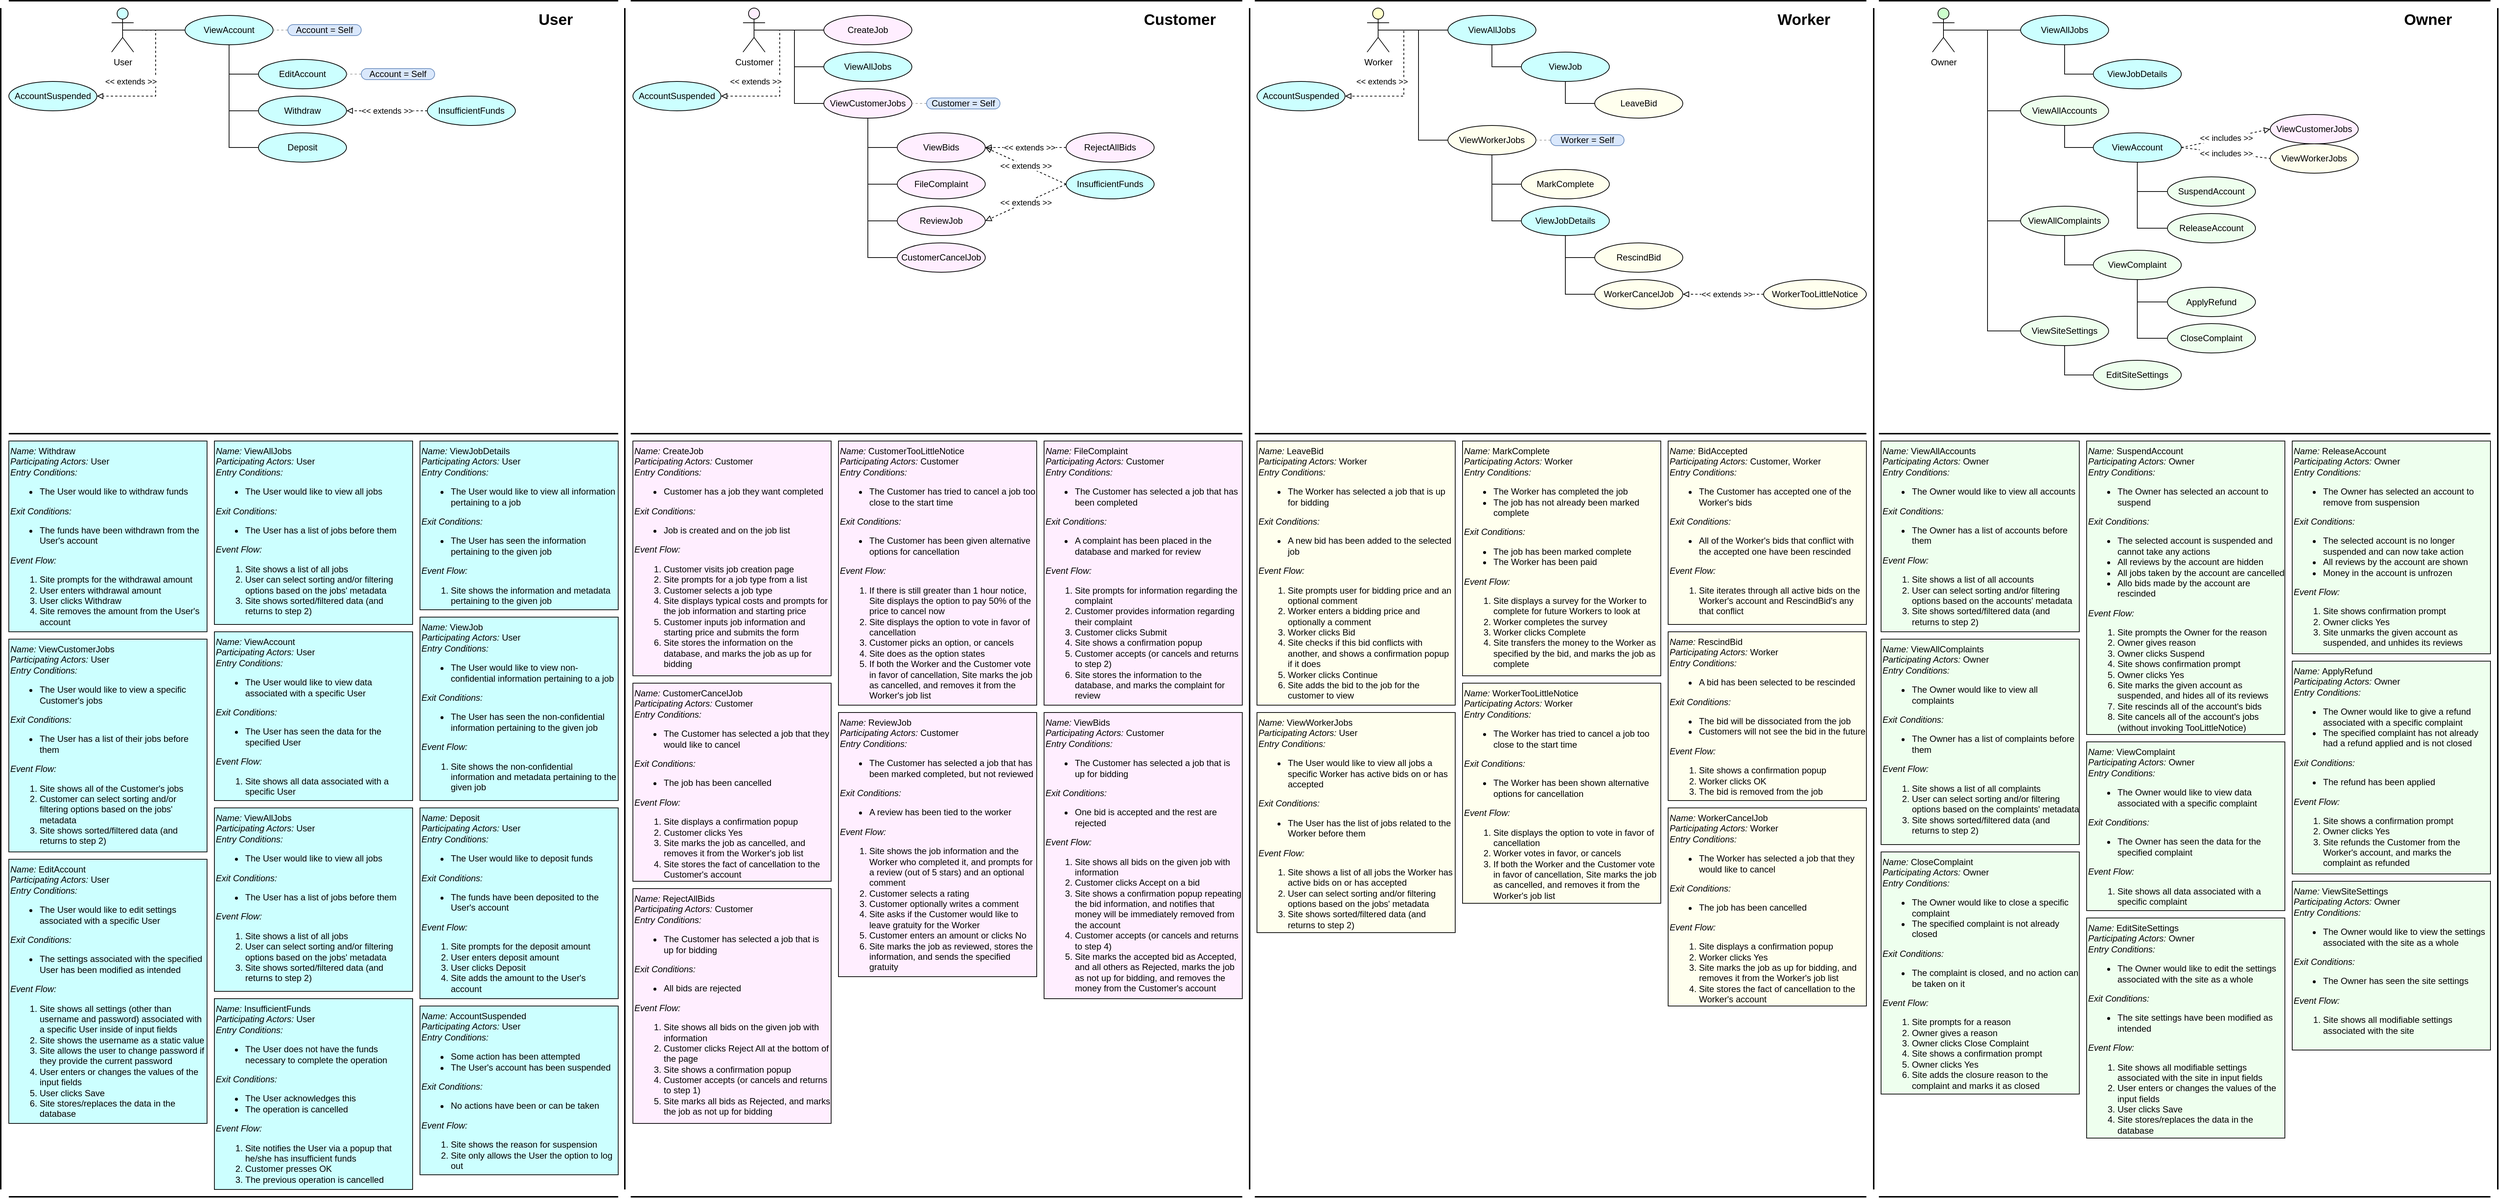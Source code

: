 <mxfile version="16.5.1" type="device"><diagram id="e7BRSkH-qnMTT6ooK6Yv" name="Page-1"><mxGraphModel dx="1102" dy="905" grid="1" gridSize="10" guides="1" tooltips="1" connect="1" arrows="1" fold="1" page="1" pageScale="1" pageWidth="850" pageHeight="1100" math="0" shadow="0"><root><mxCell id="0"/><mxCell id="1" parent="0"/><mxCell id="18_FrdXm8-aa5HPfmwMb-24" style="edgeStyle=orthogonalEdgeStyle;rounded=0;orthogonalLoop=1;jettySize=auto;html=1;exitX=0.5;exitY=0.5;exitDx=0;exitDy=0;exitPerimeter=0;entryX=0;entryY=0.5;entryDx=0;entryDy=0;endArrow=none;endFill=0;" parent="1" source="aE4UWYMLQ-E43CyE_ZQW-4" target="18_FrdXm8-aa5HPfmwMb-23" edge="1"><mxGeometry relative="1" as="geometry"/></mxCell><mxCell id="18_FrdXm8-aa5HPfmwMb-39" style="edgeStyle=orthogonalEdgeStyle;rounded=0;orthogonalLoop=1;jettySize=auto;html=1;exitX=0.5;exitY=0.5;exitDx=0;exitDy=0;exitPerimeter=0;entryX=0;entryY=0.5;entryDx=0;entryDy=0;endArrow=none;endFill=0;strokeWidth=1;" parent="1" source="aE4UWYMLQ-E43CyE_ZQW-4" target="18_FrdXm8-aa5HPfmwMb-38" edge="1"><mxGeometry relative="1" as="geometry"/></mxCell><mxCell id="aE4UWYMLQ-E43CyE_ZQW-4" value="Customer" style="shape=umlActor;verticalLabelPosition=bottom;verticalAlign=top;html=1;outlineConnect=0;gradientColor=none;fillColor=#FFEEFF;" parent="1" vertex="1"><mxGeometry x="1860" y="20" width="30" height="60" as="geometry"/></mxCell><mxCell id="aE4UWYMLQ-E43CyE_ZQW-5" value="Worker" style="shape=umlActor;verticalLabelPosition=bottom;verticalAlign=top;html=1;outlineConnect=0;fillColor=#FFFFCC;" parent="1" vertex="1"><mxGeometry x="2710" y="20" width="30" height="60" as="geometry"/></mxCell><mxCell id="18_FrdXm8-aa5HPfmwMb-3" value="CreateJob" style="ellipse;whiteSpace=wrap;html=1;fillColor=#FFEEFF;" parent="1" vertex="1"><mxGeometry x="1970" y="30" width="120" height="40" as="geometry"/></mxCell><mxCell id="18_FrdXm8-aa5HPfmwMb-9" style="edgeStyle=orthogonalEdgeStyle;rounded=0;orthogonalLoop=1;jettySize=auto;html=1;exitX=0.5;exitY=0.5;exitDx=0;exitDy=0;exitPerimeter=0;entryX=0;entryY=0.5;entryDx=0;entryDy=0;endArrow=none;endFill=0;" parent="1" source="aE4UWYMLQ-E43CyE_ZQW-4" target="18_FrdXm8-aa5HPfmwMb-3" edge="1"><mxGeometry relative="1" as="geometry"/></mxCell><mxCell id="18_FrdXm8-aa5HPfmwMb-17" value="&lt;div&gt;&lt;em&gt;Name:&lt;/em&gt;&lt;span&gt; CreateJob&lt;/span&gt;&lt;/div&gt;&lt;span&gt;&lt;em&gt;Participating Actors:&lt;/em&gt; Customer&lt;/span&gt;&lt;br&gt;&lt;span&gt;&lt;em&gt;Entry Conditions:&lt;/em&gt;&lt;/span&gt;&lt;br&gt;&lt;ul&gt;&lt;li&gt;Customer has a job they want completed&lt;/li&gt;&lt;/ul&gt;&lt;span&gt;&lt;em&gt;Exit Conditions:&lt;/em&gt;&lt;/span&gt;&lt;br&gt;&lt;ul&gt;&lt;li&gt;Job is created and on the job list&lt;/li&gt;&lt;/ul&gt;&lt;span&gt;&lt;em&gt;Event Flow:&lt;/em&gt;&lt;/span&gt;&lt;br&gt;&lt;ol&gt;&lt;li&gt;Customer visits job creation page&lt;/li&gt;&lt;li&gt;Site prompts for a job type from a list&lt;/li&gt;&lt;li&gt;Customer selects a job type&lt;/li&gt;&lt;li&gt;Site displays typical costs and prompts for the job information and starting price&lt;/li&gt;&lt;li&gt;Customer inputs job information and starting price and submits the form&lt;/li&gt;&lt;li&gt;Site stores the information on the database, and marks the job as up for bidding&lt;/li&gt;&lt;/ol&gt;" style="text;html=1;strokeColor=default;fillColor=#FFEEFF;align=left;verticalAlign=top;whiteSpace=wrap;rounded=0;" parent="1" vertex="1"><mxGeometry x="1710" y="610" width="270" height="320" as="geometry"/></mxCell><mxCell id="18_FrdXm8-aa5HPfmwMb-18" value="&lt;div&gt;&lt;em&gt;Name:&lt;/em&gt;&lt;span&gt;&amp;nbsp;ViewBids&lt;/span&gt;&lt;/div&gt;&lt;span&gt;&lt;em&gt;Participating Actors:&lt;/em&gt; Customer&lt;/span&gt;&lt;br&gt;&lt;span&gt;&lt;em&gt;Entry Conditions:&lt;/em&gt;&lt;/span&gt;&lt;br&gt;&lt;ul&gt;&lt;li&gt;The Customer has selected a job that is up for bidding&lt;/li&gt;&lt;/ul&gt;&lt;span&gt;&lt;em&gt;Exit Conditions:&lt;/em&gt;&lt;/span&gt;&lt;br&gt;&lt;ul&gt;&lt;li&gt;One bid is accepted and the rest are rejected&lt;br&gt;&lt;/li&gt;&lt;/ul&gt;&lt;span&gt;&lt;em&gt;Event Flow:&lt;/em&gt;&lt;/span&gt;&lt;br&gt;&lt;ol&gt;&lt;li&gt;&lt;span&gt;Site shows all bids on the given job with information&lt;/span&gt;&lt;br&gt;&lt;/li&gt;&lt;li&gt;Customer clicks Accept on a bid&lt;/li&gt;&lt;li&gt;Site shows a confirmation popup repeating the bid information, and notifies that money will be immediately removed from the account&lt;/li&gt;&lt;li&gt;Customer accepts (or cancels and returns to step 4)&lt;/li&gt;&lt;li&gt;Site marks the accepted bid as Accepted, and all others as Rejected, marks the job as not up for bidding, and removes the money from the Customer's account&lt;/li&gt;&lt;/ol&gt;" style="text;html=1;strokeColor=default;fillColor=#FFEEFF;align=left;verticalAlign=top;whiteSpace=wrap;rounded=0;" parent="1" vertex="1"><mxGeometry x="2270" y="980" width="270" height="390" as="geometry"/></mxCell><mxCell id="18_FrdXm8-aa5HPfmwMb-19" value="ViewBids" style="ellipse;whiteSpace=wrap;html=1;fillColor=#FFEEFF;" parent="1" vertex="1"><mxGeometry x="2070" y="190" width="120" height="40" as="geometry"/></mxCell><mxCell id="18_FrdXm8-aa5HPfmwMb-21" value="FileComplaint" style="ellipse;whiteSpace=wrap;html=1;fillColor=#FFEEFF;" parent="1" vertex="1"><mxGeometry x="2070" y="240" width="120" height="40" as="geometry"/></mxCell><mxCell id="18_FrdXm8-aa5HPfmwMb-25" style="edgeStyle=orthogonalEdgeStyle;rounded=0;orthogonalLoop=1;jettySize=auto;html=1;exitX=0.5;exitY=1;exitDx=0;exitDy=0;entryX=0;entryY=0.5;entryDx=0;entryDy=0;endArrow=none;endFill=0;" parent="1" source="18_FrdXm8-aa5HPfmwMb-23" target="18_FrdXm8-aa5HPfmwMb-19" edge="1"><mxGeometry relative="1" as="geometry"/></mxCell><mxCell id="18_FrdXm8-aa5HPfmwMb-26" style="edgeStyle=orthogonalEdgeStyle;rounded=0;orthogonalLoop=1;jettySize=auto;html=1;exitX=0.5;exitY=1;exitDx=0;exitDy=0;entryX=0;entryY=0.5;entryDx=0;entryDy=0;endArrow=none;endFill=0;" parent="1" source="18_FrdXm8-aa5HPfmwMb-23" target="18_FrdXm8-aa5HPfmwMb-21" edge="1"><mxGeometry relative="1" as="geometry"/></mxCell><mxCell id="18_FrdXm8-aa5HPfmwMb-55" style="edgeStyle=orthogonalEdgeStyle;rounded=0;orthogonalLoop=1;jettySize=auto;html=1;exitX=0.5;exitY=1;exitDx=0;exitDy=0;entryX=0;entryY=0.5;entryDx=0;entryDy=0;endArrow=none;endFill=0;strokeWidth=1;" parent="1" source="18_FrdXm8-aa5HPfmwMb-23" target="18_FrdXm8-aa5HPfmwMb-54" edge="1"><mxGeometry relative="1" as="geometry"/></mxCell><mxCell id="yrLgW_0hK2wx2UkOy0vT-35" style="edgeStyle=orthogonalEdgeStyle;rounded=0;orthogonalLoop=1;jettySize=auto;html=1;exitX=0.5;exitY=1;exitDx=0;exitDy=0;entryX=0;entryY=0.5;entryDx=0;entryDy=0;endArrow=none;endFill=0;" parent="1" source="18_FrdXm8-aa5HPfmwMb-23" target="18_FrdXm8-aa5HPfmwMb-61" edge="1"><mxGeometry relative="1" as="geometry"/></mxCell><mxCell id="18_FrdXm8-aa5HPfmwMb-23" value="ViewCustomerJobs" style="ellipse;whiteSpace=wrap;html=1;fillColor=#FFEEFF;" parent="1" vertex="1"><mxGeometry x="1970" y="130" width="120" height="40" as="geometry"/></mxCell><mxCell id="18_FrdXm8-aa5HPfmwMb-31" value="&amp;lt;&amp;lt; extends &amp;gt;&amp;gt;" style="edgeStyle=orthogonalEdgeStyle;rounded=0;orthogonalLoop=1;jettySize=auto;html=1;exitX=0;exitY=0.5;exitDx=0;exitDy=0;entryX=1;entryY=0.5;entryDx=0;entryDy=0;dashed=1;endArrow=block;endFill=0;" parent="1" source="18_FrdXm8-aa5HPfmwMb-28" target="18_FrdXm8-aa5HPfmwMb-19" edge="1"><mxGeometry x="-0.091" relative="1" as="geometry"><mxPoint as="offset"/></mxGeometry></mxCell><mxCell id="18_FrdXm8-aa5HPfmwMb-28" value="RejectAllBids" style="ellipse;whiteSpace=wrap;html=1;fillColor=#FFEEFF;" parent="1" vertex="1"><mxGeometry x="2300" y="190" width="120" height="40" as="geometry"/></mxCell><mxCell id="18_FrdXm8-aa5HPfmwMb-29" value="&lt;div&gt;&lt;em&gt;Name:&lt;/em&gt;&lt;span&gt;&amp;nbsp;RejectAllBids&lt;/span&gt;&lt;/div&gt;&lt;span&gt;&lt;em&gt;Participating Actors:&lt;/em&gt; Customer&lt;/span&gt;&lt;br&gt;&lt;span&gt;&lt;em&gt;Entry Conditions:&lt;/em&gt;&lt;/span&gt;&lt;br&gt;&lt;ul&gt;&lt;li&gt;The Customer has selected a job that is up for bidding&lt;/li&gt;&lt;/ul&gt;&lt;span&gt;&lt;em&gt;Exit Conditions:&lt;/em&gt;&lt;/span&gt;&lt;br&gt;&lt;ul&gt;&lt;li&gt;All bids are rejected&lt;br&gt;&lt;/li&gt;&lt;/ul&gt;&lt;span&gt;&lt;em&gt;Event Flow:&lt;/em&gt;&lt;/span&gt;&lt;br&gt;&lt;ol&gt;&lt;li&gt;&lt;span&gt;Site shows all bids on the given job with information&lt;/span&gt;&lt;br&gt;&lt;/li&gt;&lt;li&gt;Customer clicks Reject All at the bottom of the page&lt;/li&gt;&lt;li&gt;Site shows a confirmation popup&lt;/li&gt;&lt;li&gt;Customer accepts (or cancels and returns to step 1)&lt;/li&gt;&lt;li&gt;Site marks all bids as Rejected, and marks the job as not up for bidding&lt;/li&gt;&lt;/ol&gt;" style="text;html=1;strokeColor=default;fillColor=#FFEEFF;align=left;verticalAlign=top;whiteSpace=wrap;rounded=0;" parent="1" vertex="1"><mxGeometry x="1710" y="1220" width="270" height="320" as="geometry"/></mxCell><mxCell id="18_FrdXm8-aa5HPfmwMb-34" value="&lt;div&gt;&lt;em&gt;Name:&lt;/em&gt;&lt;span&gt;&amp;nbsp;FileComplaint&lt;/span&gt;&lt;/div&gt;&lt;span&gt;&lt;em&gt;Participating Actors:&lt;/em&gt; Customer&lt;/span&gt;&lt;br&gt;&lt;span&gt;&lt;em&gt;Entry Conditions:&lt;/em&gt;&lt;/span&gt;&lt;br&gt;&lt;ul&gt;&lt;li&gt;The Customer has selected a job that has been completed&lt;/li&gt;&lt;/ul&gt;&lt;span&gt;&lt;em&gt;Exit Conditions:&lt;/em&gt;&lt;/span&gt;&lt;br&gt;&lt;ul&gt;&lt;li&gt;A complaint has been placed in the database and marked for review&lt;br&gt;&lt;/li&gt;&lt;/ul&gt;&lt;span&gt;&lt;em&gt;Event Flow:&lt;/em&gt;&lt;/span&gt;&lt;br&gt;&lt;ol&gt;&lt;li&gt;Site prompts for information regarding the complaint&lt;/li&gt;&lt;li&gt;Customer provides information regarding their complaint&lt;/li&gt;&lt;li&gt;Customer clicks Submit&lt;/li&gt;&lt;li&gt;Site shows a confirmation popup&lt;/li&gt;&lt;li&gt;Customer accepts (or cancels and returns to step 2)&lt;/li&gt;&lt;li&gt;Site stores the information to the database, and marks the complaint for review&lt;/li&gt;&lt;/ol&gt;" style="text;html=1;strokeColor=default;fillColor=#FFEEFF;align=left;verticalAlign=top;whiteSpace=wrap;rounded=0;" parent="1" vertex="1"><mxGeometry x="2270" y="610" width="270" height="360" as="geometry"/></mxCell><mxCell id="18_FrdXm8-aa5HPfmwMb-35" value="&lt;div&gt;&lt;em&gt;Name:&lt;/em&gt;&lt;span&gt;&amp;nbsp;ViewCustomerJobs&lt;/span&gt;&lt;/div&gt;&lt;span&gt;&lt;em&gt;Participating Actors:&lt;/em&gt; User&lt;/span&gt;&lt;br&gt;&lt;span&gt;&lt;em&gt;Entry Conditions:&lt;/em&gt;&lt;/span&gt;&lt;br&gt;&lt;ul&gt;&lt;li&gt;The User would like to view a specific Customer's jobs&lt;/li&gt;&lt;/ul&gt;&lt;span&gt;&lt;em&gt;Exit Conditions:&lt;/em&gt;&lt;/span&gt;&lt;br&gt;&lt;ul&gt;&lt;li&gt;The User has a list of their jobs before them&lt;/li&gt;&lt;/ul&gt;&lt;span&gt;&lt;em&gt;Event Flow:&lt;/em&gt;&lt;/span&gt;&lt;br&gt;&lt;ol&gt;&lt;li&gt;Site shows all of the Customer's jobs&lt;/li&gt;&lt;li&gt;Customer can select sorting and/or filtering options based on the jobs' metadata&lt;/li&gt;&lt;li&gt;Site shows sorted/filtered data (and returns to step 2)&lt;/li&gt;&lt;/ol&gt;" style="text;html=1;strokeColor=default;fillColor=#CCFFFF;align=left;verticalAlign=top;whiteSpace=wrap;rounded=0;" parent="1" vertex="1"><mxGeometry x="860" y="880" width="270" height="290" as="geometry"/></mxCell><mxCell id="18_FrdXm8-aa5HPfmwMb-37" value="" style="endArrow=none;html=1;rounded=0;strokeWidth=2;" parent="1" edge="1"><mxGeometry width="50" height="50" relative="1" as="geometry"><mxPoint x="2550" y="1630" as="sourcePoint"/><mxPoint x="2550" y="20" as="targetPoint"/></mxGeometry></mxCell><mxCell id="18_FrdXm8-aa5HPfmwMb-38" value="ViewAllJobs" style="ellipse;whiteSpace=wrap;html=1;fillColor=#CCFFFF;" parent="1" vertex="1"><mxGeometry x="1970" y="80" width="120" height="40" as="geometry"/></mxCell><mxCell id="18_FrdXm8-aa5HPfmwMb-40" value="&lt;div&gt;&lt;em&gt;Name:&lt;/em&gt;&lt;span&gt;&amp;nbsp;ViewAllJobs&lt;/span&gt;&lt;/div&gt;&lt;span&gt;&lt;em&gt;Participating Actors:&lt;/em&gt; User&lt;/span&gt;&lt;br&gt;&lt;span&gt;&lt;em&gt;Entry Conditions:&lt;/em&gt;&lt;/span&gt;&lt;br&gt;&lt;ul&gt;&lt;li&gt;The User would like to view all jobs&lt;/li&gt;&lt;/ul&gt;&lt;span&gt;&lt;em&gt;Exit Conditions:&lt;/em&gt;&lt;/span&gt;&lt;br&gt;&lt;ul&gt;&lt;li&gt;The User has a list of jobs before them&lt;/li&gt;&lt;/ul&gt;&lt;span&gt;&lt;em&gt;Event Flow:&lt;/em&gt;&lt;/span&gt;&lt;br&gt;&lt;ol&gt;&lt;li&gt;Site shows a list of all jobs&lt;/li&gt;&lt;li&gt;User can select sorting and/or filtering options based on the jobs' metadata&lt;/li&gt;&lt;li&gt;Site shows sorted/filtered data (and returns to step 2)&lt;/li&gt;&lt;/ol&gt;" style="text;html=1;strokeColor=default;fillColor=#CCFFFF;align=left;verticalAlign=top;whiteSpace=wrap;rounded=0;" parent="1" vertex="1"><mxGeometry x="1140" y="1110" width="270" height="250" as="geometry"/></mxCell><mxCell id="18_FrdXm8-aa5HPfmwMb-41" style="edgeStyle=orthogonalEdgeStyle;rounded=0;orthogonalLoop=1;jettySize=auto;html=1;entryX=0;entryY=0.5;entryDx=0;entryDy=0;endArrow=none;endFill=0;exitX=0.5;exitY=0.5;exitDx=0;exitDy=0;exitPerimeter=0;" parent="1" source="aE4UWYMLQ-E43CyE_ZQW-5" target="18_FrdXm8-aa5HPfmwMb-50" edge="1"><mxGeometry relative="1" as="geometry"><mxPoint x="2750" y="50" as="sourcePoint"/></mxGeometry></mxCell><mxCell id="18_FrdXm8-aa5HPfmwMb-42" style="edgeStyle=orthogonalEdgeStyle;rounded=0;orthogonalLoop=1;jettySize=auto;html=1;entryX=0;entryY=0.5;entryDx=0;entryDy=0;endArrow=none;endFill=0;strokeWidth=1;exitX=0.5;exitY=0.5;exitDx=0;exitDy=0;exitPerimeter=0;" parent="1" source="aE4UWYMLQ-E43CyE_ZQW-5" target="18_FrdXm8-aa5HPfmwMb-53" edge="1"><mxGeometry relative="1" as="geometry"><mxPoint x="2750" y="50" as="sourcePoint"/></mxGeometry></mxCell><mxCell id="18_FrdXm8-aa5HPfmwMb-46" value="MarkComplete" style="ellipse;whiteSpace=wrap;html=1;fillColor=#FFFFEE;" parent="1" vertex="1"><mxGeometry x="2920" y="240" width="120" height="40" as="geometry"/></mxCell><mxCell id="18_FrdXm8-aa5HPfmwMb-48" style="edgeStyle=orthogonalEdgeStyle;rounded=0;orthogonalLoop=1;jettySize=auto;html=1;exitX=0.5;exitY=1;exitDx=0;exitDy=0;entryX=0;entryY=0.5;entryDx=0;entryDy=0;endArrow=none;endFill=0;" parent="1" source="18_FrdXm8-aa5HPfmwMb-50" target="18_FrdXm8-aa5HPfmwMb-46" edge="1"><mxGeometry relative="1" as="geometry"/></mxCell><mxCell id="18_FrdXm8-aa5HPfmwMb-81" style="edgeStyle=orthogonalEdgeStyle;rounded=0;orthogonalLoop=1;jettySize=auto;html=1;exitX=0.5;exitY=1;exitDx=0;exitDy=0;entryX=0;entryY=0.5;entryDx=0;entryDy=0;endArrow=none;endFill=0;strokeColor=#000000;strokeWidth=1;" parent="1" source="18_FrdXm8-aa5HPfmwMb-50" target="18_FrdXm8-aa5HPfmwMb-80" edge="1"><mxGeometry relative="1" as="geometry"/></mxCell><mxCell id="18_FrdXm8-aa5HPfmwMb-50" value="ViewWorkerJobs" style="ellipse;whiteSpace=wrap;html=1;fillColor=#FFFFEE;" parent="1" vertex="1"><mxGeometry x="2820" y="180" width="120" height="40" as="geometry"/></mxCell><mxCell id="18_FrdXm8-aa5HPfmwMb-72" style="edgeStyle=orthogonalEdgeStyle;rounded=0;orthogonalLoop=1;jettySize=auto;html=1;exitX=0.5;exitY=1;exitDx=0;exitDy=0;entryX=0;entryY=0.5;entryDx=0;entryDy=0;endArrow=none;endFill=0;strokeColor=#000000;strokeWidth=1;" parent="1" source="18_FrdXm8-aa5HPfmwMb-53" target="18_FrdXm8-aa5HPfmwMb-71" edge="1"><mxGeometry relative="1" as="geometry"/></mxCell><mxCell id="18_FrdXm8-aa5HPfmwMb-53" value="ViewAllJobs" style="ellipse;whiteSpace=wrap;html=1;fillColor=#CCFFFF;" parent="1" vertex="1"><mxGeometry x="2820" y="30" width="120" height="40" as="geometry"/></mxCell><mxCell id="18_FrdXm8-aa5HPfmwMb-54" value="ReviewJob" style="ellipse;whiteSpace=wrap;html=1;fillColor=#FFEEFF;" parent="1" vertex="1"><mxGeometry x="2070" y="290" width="120" height="40" as="geometry"/></mxCell><mxCell id="18_FrdXm8-aa5HPfmwMb-56" value="&lt;div&gt;&lt;em&gt;Name:&lt;/em&gt;&lt;span&gt;&amp;nbsp;ReviewJob&lt;/span&gt;&lt;/div&gt;&lt;span&gt;&lt;em&gt;Participating Actors:&lt;/em&gt;&amp;nbsp;Customer&lt;/span&gt;&lt;br&gt;&lt;span&gt;&lt;em&gt;Entry Conditions:&lt;/em&gt;&lt;/span&gt;&lt;br&gt;&lt;ul&gt;&lt;li&gt;The Customer has selected a job that has been marked completed, but not reviewed&lt;br&gt;&lt;/li&gt;&lt;/ul&gt;&lt;span&gt;&lt;em&gt;Exit Conditions:&lt;/em&gt;&lt;/span&gt;&lt;br&gt;&lt;ul&gt;&lt;li&gt;A review has been tied to the worker&lt;/li&gt;&lt;/ul&gt;&lt;span&gt;&lt;em&gt;Event Flow:&lt;/em&gt;&lt;/span&gt;&lt;br&gt;&lt;ol&gt;&lt;li&gt;Site shows the job information and the Worker who completed it, and prompts for a review (out of 5 stars) and an optional comment&lt;/li&gt;&lt;li&gt;Customer selects a rating&lt;/li&gt;&lt;li&gt;Customer optionally writes a comment&lt;/li&gt;&lt;li&gt;Site asks if the Customer would like to leave gratuity for the Worker&lt;/li&gt;&lt;li&gt;Customer enters an amount or clicks No&lt;/li&gt;&lt;li&gt;Site marks the job as reviewed, stores the information, and sends the specified gratuity&lt;/li&gt;&lt;/ol&gt;" style="text;html=1;strokeColor=default;fillColor=#FFEEFF;align=left;verticalAlign=top;whiteSpace=wrap;rounded=0;" parent="1" vertex="1"><mxGeometry x="1990" y="980" width="270" height="360" as="geometry"/></mxCell><mxCell id="18_FrdXm8-aa5HPfmwMb-58" value="&amp;lt;&amp;lt; extends &amp;gt;&amp;gt;" style="rounded=0;orthogonalLoop=1;jettySize=auto;html=1;exitX=0;exitY=0.5;exitDx=0;exitDy=0;endArrow=block;endFill=0;strokeWidth=1;dashed=1;entryX=1;entryY=0.5;entryDx=0;entryDy=0;" parent="1" source="18_FrdXm8-aa5HPfmwMb-57" target="18_FrdXm8-aa5HPfmwMb-19" edge="1"><mxGeometry relative="1" as="geometry"><mxPoint x="2240" y="250" as="targetPoint"/></mxGeometry></mxCell><mxCell id="18_FrdXm8-aa5HPfmwMb-59" value="&amp;lt;&amp;lt; extends &amp;gt;&amp;gt;" style="edgeStyle=none;rounded=0;orthogonalLoop=1;jettySize=auto;html=1;exitX=0;exitY=0.5;exitDx=0;exitDy=0;entryX=1;entryY=0.5;entryDx=0;entryDy=0;dashed=1;endArrow=block;endFill=0;strokeWidth=1;" parent="1" source="18_FrdXm8-aa5HPfmwMb-57" target="18_FrdXm8-aa5HPfmwMb-54" edge="1"><mxGeometry relative="1" as="geometry"/></mxCell><mxCell id="18_FrdXm8-aa5HPfmwMb-57" value="InsufficientFunds" style="ellipse;whiteSpace=wrap;html=1;fillColor=#CCFFFF;" parent="1" vertex="1"><mxGeometry x="2300" y="240" width="120" height="40" as="geometry"/></mxCell><mxCell id="18_FrdXm8-aa5HPfmwMb-60" value="&lt;div&gt;&lt;em&gt;Name:&lt;/em&gt;&lt;span&gt;&amp;nbsp;InsufficientFunds&lt;/span&gt;&lt;/div&gt;&lt;span&gt;&lt;em&gt;Participating Actors:&lt;/em&gt;&amp;nbsp;User&lt;/span&gt;&lt;br&gt;&lt;span&gt;&lt;em&gt;Entry Conditions:&lt;/em&gt;&lt;/span&gt;&lt;br&gt;&lt;ul&gt;&lt;li&gt;The User does not have the funds necessary to complete the operation&lt;/li&gt;&lt;/ul&gt;&lt;span&gt;&lt;em&gt;Exit Conditions:&lt;/em&gt;&lt;/span&gt;&lt;br&gt;&lt;ul&gt;&lt;li&gt;The User acknowledges this&lt;/li&gt;&lt;li&gt;The operation is cancelled&lt;/li&gt;&lt;/ul&gt;&lt;span&gt;&lt;em&gt;Event Flow:&lt;/em&gt;&lt;/span&gt;&lt;br&gt;&lt;ol&gt;&lt;li&gt;Site notifies the User via a popup that he/she has insufficient funds&lt;br&gt;&lt;/li&gt;&lt;li&gt;Customer presses OK&lt;/li&gt;&lt;li&gt;The previous operation is cancelled&lt;/li&gt;&lt;/ol&gt;" style="text;html=1;strokeColor=default;fillColor=#CCFFFF;align=left;verticalAlign=top;whiteSpace=wrap;rounded=0;" parent="1" vertex="1"><mxGeometry x="1140" y="1370" width="270" height="260" as="geometry"/></mxCell><mxCell id="18_FrdXm8-aa5HPfmwMb-61" value="CustomerCancelJob" style="ellipse;whiteSpace=wrap;html=1;fillColor=#FFEEFF;" parent="1" vertex="1"><mxGeometry x="2070" y="340" width="120" height="40" as="geometry"/></mxCell><mxCell id="18_FrdXm8-aa5HPfmwMb-65" style="edgeStyle=none;rounded=0;orthogonalLoop=1;jettySize=auto;html=1;exitX=0;exitY=0.5;exitDx=0;exitDy=0;entryX=1;entryY=0.5;entryDx=0;entryDy=0;endArrow=none;endFill=0;strokeWidth=1;dashed=1;strokeColor=#A8A8A8;" parent="1" source="18_FrdXm8-aa5HPfmwMb-64" target="18_FrdXm8-aa5HPfmwMb-23" edge="1"><mxGeometry relative="1" as="geometry"/></mxCell><mxCell id="18_FrdXm8-aa5HPfmwMb-64" value="Customer = Self" style="text;html=1;strokeColor=#6c8ebf;fillColor=#dae8fc;align=center;verticalAlign=middle;whiteSpace=wrap;rounded=1;arcSize=50;glass=0;" parent="1" vertex="1"><mxGeometry x="2110" y="142.5" width="100" height="15" as="geometry"/></mxCell><mxCell id="18_FrdXm8-aa5HPfmwMb-66" value="" style="endArrow=none;html=1;rounded=0;strokeWidth=2;" parent="1" edge="1"><mxGeometry width="50" height="50" relative="1" as="geometry"><mxPoint x="1699" y="1630" as="sourcePoint"/><mxPoint x="1699" y="20" as="targetPoint"/></mxGeometry></mxCell><mxCell id="18_FrdXm8-aa5HPfmwMb-68" value="" style="endArrow=none;html=1;rounded=0;strokeWidth=2;" parent="1" edge="1"><mxGeometry width="50" height="50" relative="1" as="geometry"><mxPoint x="3400" y="1630" as="sourcePoint"/><mxPoint x="3400" y="20" as="targetPoint"/></mxGeometry></mxCell><mxCell id="18_FrdXm8-aa5HPfmwMb-74" style="edgeStyle=orthogonalEdgeStyle;rounded=0;orthogonalLoop=1;jettySize=auto;html=1;exitX=0.5;exitY=1;exitDx=0;exitDy=0;entryX=0;entryY=0.5;entryDx=0;entryDy=0;endArrow=none;endFill=0;strokeColor=#000000;strokeWidth=1;" parent="1" source="18_FrdXm8-aa5HPfmwMb-71" target="18_FrdXm8-aa5HPfmwMb-73" edge="1"><mxGeometry relative="1" as="geometry"/></mxCell><mxCell id="18_FrdXm8-aa5HPfmwMb-71" value="ViewJob" style="ellipse;whiteSpace=wrap;html=1;fillColor=#CCFFFF;" parent="1" vertex="1"><mxGeometry x="2920" y="80" width="120" height="40" as="geometry"/></mxCell><mxCell id="18_FrdXm8-aa5HPfmwMb-73" value="LeaveBid" style="ellipse;whiteSpace=wrap;html=1;fillColor=#FFFFEE;" parent="1" vertex="1"><mxGeometry x="3020" y="130" width="120" height="40" as="geometry"/></mxCell><mxCell id="18_FrdXm8-aa5HPfmwMb-78" value="&lt;div&gt;&lt;em&gt;Name:&lt;/em&gt;&lt;span&gt;&amp;nbsp;ViewAllJobs&lt;/span&gt;&lt;/div&gt;&lt;span&gt;&lt;em&gt;Participating Actors:&lt;/em&gt; User&lt;/span&gt;&lt;br&gt;&lt;span&gt;&lt;em&gt;Entry Conditions:&lt;/em&gt;&lt;/span&gt;&lt;br&gt;&lt;ul&gt;&lt;li&gt;The User would like to view all jobs&lt;/li&gt;&lt;/ul&gt;&lt;span&gt;&lt;em&gt;Exit Conditions:&lt;/em&gt;&lt;/span&gt;&lt;br&gt;&lt;ul&gt;&lt;li&gt;The User has a list of jobs before them&lt;/li&gt;&lt;/ul&gt;&lt;span&gt;&lt;em&gt;Event Flow:&lt;/em&gt;&lt;/span&gt;&lt;br&gt;&lt;ol&gt;&lt;li&gt;Site shows a list of all jobs&lt;/li&gt;&lt;li&gt;User can select sorting and/or filtering options based on the jobs' metadata&lt;/li&gt;&lt;li&gt;Site shows sorted/filtered data (and returns to step 2)&lt;/li&gt;&lt;/ol&gt;" style="text;html=1;strokeColor=default;fillColor=#CCFFFF;align=left;verticalAlign=top;whiteSpace=wrap;rounded=0;" parent="1" vertex="1"><mxGeometry x="1140" y="610" width="270" height="250" as="geometry"/></mxCell><mxCell id="18_FrdXm8-aa5HPfmwMb-79" value="&lt;div&gt;&lt;em&gt;Name:&lt;/em&gt;&lt;span&gt;&amp;nbsp;ViewJob&lt;/span&gt;&lt;/div&gt;&lt;span&gt;&lt;em&gt;Participating Actors:&lt;/em&gt; User&lt;/span&gt;&lt;br&gt;&lt;span&gt;&lt;em&gt;Entry Conditions:&lt;/em&gt;&lt;/span&gt;&lt;br&gt;&lt;ul&gt;&lt;li&gt;The User would like to view non-confidential information pertaining to a job&lt;/li&gt;&lt;/ul&gt;&lt;span&gt;&lt;em&gt;Exit Conditions:&lt;/em&gt;&lt;/span&gt;&lt;br&gt;&lt;ul&gt;&lt;li&gt;The User has seen the non-confidential information pertaining to the given job&lt;/li&gt;&lt;/ul&gt;&lt;span&gt;&lt;em&gt;Event Flow:&lt;/em&gt;&lt;/span&gt;&lt;br&gt;&lt;ol&gt;&lt;li&gt;Site shows the non-confidential information and metadata pertaining to the given job&lt;/li&gt;&lt;/ol&gt;" style="text;html=1;strokeColor=default;fillColor=#CCFFFF;align=left;verticalAlign=top;whiteSpace=wrap;rounded=0;" parent="1" vertex="1"><mxGeometry x="1420" y="850" width="270" height="250" as="geometry"/></mxCell><mxCell id="18_FrdXm8-aa5HPfmwMb-90" style="edgeStyle=orthogonalEdgeStyle;rounded=0;orthogonalLoop=1;jettySize=auto;html=1;exitX=0.5;exitY=1;exitDx=0;exitDy=0;entryX=0;entryY=0.5;entryDx=0;entryDy=0;endArrow=none;endFill=0;strokeColor=#000000;strokeWidth=1;" parent="1" source="18_FrdXm8-aa5HPfmwMb-80" target="18_FrdXm8-aa5HPfmwMb-89" edge="1"><mxGeometry relative="1" as="geometry"/></mxCell><mxCell id="yrLgW_0hK2wx2UkOy0vT-34" style="edgeStyle=orthogonalEdgeStyle;rounded=0;orthogonalLoop=1;jettySize=auto;html=1;exitX=0.5;exitY=1;exitDx=0;exitDy=0;entryX=0;entryY=0.5;entryDx=0;entryDy=0;endArrow=none;endFill=0;" parent="1" source="18_FrdXm8-aa5HPfmwMb-80" target="yrLgW_0hK2wx2UkOy0vT-18" edge="1"><mxGeometry relative="1" as="geometry"/></mxCell><mxCell id="18_FrdXm8-aa5HPfmwMb-80" value="ViewJobDetails" style="ellipse;whiteSpace=wrap;html=1;fillColor=#CCFFFF;" parent="1" vertex="1"><mxGeometry x="2920" y="290" width="120" height="40" as="geometry"/></mxCell><mxCell id="18_FrdXm8-aa5HPfmwMb-82" value="&lt;div&gt;&lt;em&gt;Name:&lt;/em&gt;&lt;span&gt;&amp;nbsp;ViewJobDetails&lt;/span&gt;&lt;/div&gt;&lt;span&gt;&lt;em&gt;Participating Actors:&lt;/em&gt;&amp;nbsp;User&lt;/span&gt;&lt;br&gt;&lt;span&gt;&lt;em&gt;Entry Conditions:&lt;/em&gt;&lt;/span&gt;&lt;br&gt;&lt;ul&gt;&lt;li&gt;The User would like to view all information pertaining to a job&lt;/li&gt;&lt;/ul&gt;&lt;span&gt;&lt;em&gt;Exit Conditions:&lt;/em&gt;&lt;/span&gt;&lt;br&gt;&lt;ul&gt;&lt;li&gt;The User has seen the information pertaining to the given job&lt;/li&gt;&lt;/ul&gt;&lt;span&gt;&lt;em&gt;Event Flow:&lt;/em&gt;&lt;/span&gt;&lt;br&gt;&lt;ol&gt;&lt;li&gt;Site shows the information and metadata pertaining to the given job&lt;/li&gt;&lt;/ol&gt;" style="text;html=1;strokeColor=default;fillColor=#CCFFFF;align=left;verticalAlign=top;whiteSpace=wrap;rounded=0;" parent="1" vertex="1"><mxGeometry x="1420" y="610" width="270" height="230" as="geometry"/></mxCell><mxCell id="18_FrdXm8-aa5HPfmwMb-83" value="&lt;div&gt;&lt;em&gt;Name:&lt;/em&gt;&lt;span&gt;&amp;nbsp;ViewWorkerJobs&lt;/span&gt;&lt;/div&gt;&lt;span&gt;&lt;em&gt;Participating Actors:&lt;/em&gt; User&lt;/span&gt;&lt;br&gt;&lt;span&gt;&lt;em&gt;Entry Conditions:&lt;/em&gt;&lt;/span&gt;&lt;br&gt;&lt;ul&gt;&lt;li&gt;The User would like to view all jobs a specific Worker has active bids on or has accepted&lt;/li&gt;&lt;/ul&gt;&lt;span&gt;&lt;em&gt;Exit Conditions:&lt;/em&gt;&lt;/span&gt;&lt;br&gt;&lt;ul&gt;&lt;li&gt;The User has the list of jobs related to the Worker before them&lt;/li&gt;&lt;/ul&gt;&lt;span&gt;&lt;em&gt;Event Flow:&lt;/em&gt;&lt;/span&gt;&lt;br&gt;&lt;ol&gt;&lt;li&gt;Site shows a list of all jobs the Worker has active bids on or has accepted&lt;/li&gt;&lt;li&gt;User can select sorting and/or filtering options based on the jobs' metadata&lt;/li&gt;&lt;li&gt;Site shows sorted/filtered data (and returns to step 2)&lt;/li&gt;&lt;/ol&gt;" style="text;html=1;strokeColor=default;fillColor=#FFFFEE;align=left;verticalAlign=top;whiteSpace=wrap;rounded=0;" parent="1" vertex="1"><mxGeometry x="2560" y="980" width="270" height="300" as="geometry"/></mxCell><mxCell id="18_FrdXm8-aa5HPfmwMb-84" value="&lt;div&gt;&lt;em&gt;Name:&lt;/em&gt;&lt;span&gt;&amp;nbsp;MarkComplete&lt;/span&gt;&lt;/div&gt;&lt;span&gt;&lt;em&gt;Participating Actors:&lt;/em&gt; Worker&lt;/span&gt;&lt;br&gt;&lt;span&gt;&lt;em&gt;Entry Conditions:&lt;/em&gt;&lt;/span&gt;&lt;br&gt;&lt;ul&gt;&lt;li&gt;The Worker has completed the job&lt;/li&gt;&lt;li&gt;The job has not already been marked complete&lt;/li&gt;&lt;/ul&gt;&lt;span&gt;&lt;em&gt;Exit Conditions:&lt;/em&gt;&lt;/span&gt;&lt;br&gt;&lt;ul&gt;&lt;li&gt;The job has been marked complete&lt;/li&gt;&lt;li&gt;The Worker has been paid&lt;/li&gt;&lt;/ul&gt;&lt;span&gt;&lt;em&gt;Event Flow:&lt;/em&gt;&lt;/span&gt;&lt;br&gt;&lt;ol&gt;&lt;li&gt;Site displays a survey for the Worker to complete for future Workers to look at&lt;/li&gt;&lt;li&gt;Worker completes the survey&lt;/li&gt;&lt;li&gt;Worker clicks Complete&lt;/li&gt;&lt;li&gt;Site transfers the money to the Worker as specified by the bid, and marks the job as complete&lt;/li&gt;&lt;/ol&gt;" style="text;html=1;strokeColor=default;fillColor=#FFFFEE;align=left;verticalAlign=top;whiteSpace=wrap;rounded=0;fontStyle=0" parent="1" vertex="1"><mxGeometry x="2840" y="610" width="270" height="320" as="geometry"/></mxCell><mxCell id="18_FrdXm8-aa5HPfmwMb-85" value="&lt;div&gt;&lt;em&gt;Name:&lt;/em&gt;&lt;span&gt;&amp;nbsp;LeaveBid&lt;/span&gt;&lt;/div&gt;&lt;span&gt;&lt;em&gt;Participating Actors:&lt;/em&gt;&amp;nbsp;Worker&lt;/span&gt;&lt;br&gt;&lt;span&gt;&lt;em&gt;Entry Conditions:&lt;/em&gt;&lt;/span&gt;&lt;br&gt;&lt;ul&gt;&lt;li&gt;The Worker has selected a job that is up for bidding&lt;/li&gt;&lt;/ul&gt;&lt;span&gt;&lt;em&gt;Exit Conditions:&lt;/em&gt;&lt;/span&gt;&lt;br&gt;&lt;ul&gt;&lt;li&gt;A new bid has been added to the selected job&lt;/li&gt;&lt;/ul&gt;&lt;span&gt;&lt;em&gt;Event Flow:&lt;/em&gt;&lt;/span&gt;&lt;br&gt;&lt;ol&gt;&lt;li&gt;Site prompts user for bidding price and an optional comment&lt;/li&gt;&lt;li&gt;Worker enters a bidding price and optionally a comment&lt;/li&gt;&lt;li&gt;Worker clicks Bid&lt;/li&gt;&lt;li&gt;Site checks if this bid conflicts with another, and shows a confirmation popup if it does&lt;/li&gt;&lt;li&gt;Worker clicks Continue&lt;/li&gt;&lt;li&gt;Site adds the bid to the job for the customer to view&lt;/li&gt;&lt;/ol&gt;" style="text;html=1;strokeColor=default;fillColor=#FFFFEE;align=left;verticalAlign=top;whiteSpace=wrap;rounded=0;" parent="1" vertex="1"><mxGeometry x="2560" y="610" width="270" height="360" as="geometry"/></mxCell><mxCell id="18_FrdXm8-aa5HPfmwMb-89" value="RescindBid" style="ellipse;whiteSpace=wrap;html=1;fillColor=#FFFFEE;" parent="1" vertex="1"><mxGeometry x="3020" y="340" width="120" height="40" as="geometry"/></mxCell><mxCell id="18_FrdXm8-aa5HPfmwMb-92" value="&lt;div&gt;&lt;em&gt;Name:&lt;/em&gt;&lt;span&gt;&amp;nbsp;BidAccepted&lt;/span&gt;&lt;/div&gt;&lt;span&gt;&lt;em&gt;Participating Actors:&lt;/em&gt;&amp;nbsp;Customer, Worker&lt;/span&gt;&lt;br&gt;&lt;span&gt;&lt;em&gt;Entry Conditions:&lt;/em&gt;&lt;/span&gt;&lt;br&gt;&lt;ul&gt;&lt;li&gt;The Customer has accepted one of the Worker's bids&lt;/li&gt;&lt;/ul&gt;&lt;span&gt;&lt;em&gt;Exit Conditions:&lt;/em&gt;&lt;/span&gt;&lt;br&gt;&lt;ul&gt;&lt;li&gt;All of the Worker's bids that conflict with the accepted one have been rescinded&lt;/li&gt;&lt;/ul&gt;&lt;span&gt;&lt;em&gt;Event Flow:&lt;/em&gt;&lt;/span&gt;&lt;br&gt;&lt;ol&gt;&lt;li&gt;Site iterates through all active bids on the Worker's account and RescindBid's any that conflict&lt;/li&gt;&lt;/ol&gt;" style="text;html=1;strokeColor=default;fillColor=#FFFFEE;align=left;verticalAlign=top;whiteSpace=wrap;rounded=0;" parent="1" vertex="1"><mxGeometry x="3120" y="610" width="270" height="250" as="geometry"/></mxCell><mxCell id="18_FrdXm8-aa5HPfmwMb-94" value="&lt;div&gt;&lt;em&gt;Name:&lt;/em&gt;&lt;span&gt;&amp;nbsp;RescindBid&lt;/span&gt;&lt;/div&gt;&lt;span&gt;&lt;em&gt;Participating Actors:&lt;/em&gt;&amp;nbsp;Worker&lt;/span&gt;&lt;br&gt;&lt;span&gt;&lt;em&gt;Entry Conditions:&lt;/em&gt;&lt;/span&gt;&lt;br&gt;&lt;ul&gt;&lt;li&gt;A bid has been selected to be rescinded&lt;/li&gt;&lt;/ul&gt;&lt;span&gt;&lt;em&gt;Exit Conditions:&lt;/em&gt;&lt;/span&gt;&lt;br&gt;&lt;ul&gt;&lt;li&gt;The bid will be dissociated from the job&lt;/li&gt;&lt;li&gt;Customers will not see the bid in the future&lt;/li&gt;&lt;/ul&gt;&lt;span&gt;&lt;em&gt;Event Flow:&lt;/em&gt;&lt;/span&gt;&lt;br&gt;&lt;ol&gt;&lt;li&gt;Site shows a confirmation popup&lt;/li&gt;&lt;li&gt;Worker clicks OK&lt;/li&gt;&lt;li&gt;The bid is removed from the job&lt;/li&gt;&lt;/ol&gt;" style="text;html=1;strokeColor=default;fillColor=#FFFFEE;align=left;verticalAlign=top;whiteSpace=wrap;rounded=0;" parent="1" vertex="1"><mxGeometry x="3120" y="870" width="270" height="230" as="geometry"/></mxCell><mxCell id="yrLgW_0hK2wx2UkOy0vT-4" style="edgeStyle=none;rounded=0;orthogonalLoop=1;jettySize=auto;html=1;exitX=0;exitY=0.5;exitDx=0;exitDy=0;endArrow=none;endFill=0;strokeWidth=1;dashed=1;strokeColor=#A8A8A8;entryX=1;entryY=0.5;entryDx=0;entryDy=0;" parent="1" source="yrLgW_0hK2wx2UkOy0vT-5" target="18_FrdXm8-aa5HPfmwMb-50" edge="1"><mxGeometry relative="1" as="geometry"><mxPoint x="2950" y="220" as="targetPoint"/></mxGeometry></mxCell><mxCell id="yrLgW_0hK2wx2UkOy0vT-5" value="Worker = Self" style="text;html=1;strokeColor=#6c8ebf;fillColor=#dae8fc;align=center;verticalAlign=middle;whiteSpace=wrap;rounded=1;arcSize=50;glass=0;" parent="1" vertex="1"><mxGeometry x="2960" y="192.5" width="100" height="15" as="geometry"/></mxCell><mxCell id="yrLgW_0hK2wx2UkOy0vT-6" value="&lt;div&gt;&lt;em&gt;Name:&lt;/em&gt;&lt;span&gt;&amp;nbsp;CustomerCancelJob&lt;/span&gt;&lt;/div&gt;&lt;span&gt;&lt;em&gt;Participating Actors:&lt;/em&gt;&amp;nbsp;Customer&lt;/span&gt;&lt;br&gt;&lt;span&gt;&lt;em&gt;Entry Conditions:&lt;/em&gt;&lt;/span&gt;&lt;br&gt;&lt;ul&gt;&lt;li&gt;The Customer has selected a job that they would like to cancel&lt;/li&gt;&lt;/ul&gt;&lt;span&gt;&lt;em&gt;Exit Conditions:&lt;/em&gt;&lt;/span&gt;&lt;br&gt;&lt;ul&gt;&lt;li&gt;The job has been cancelled&lt;/li&gt;&lt;/ul&gt;&lt;span&gt;&lt;em&gt;Event Flow:&lt;/em&gt;&lt;/span&gt;&lt;br&gt;&lt;ol&gt;&lt;li&gt;Site displays a confirmation popup&lt;/li&gt;&lt;li&gt;Customer clicks Yes&lt;/li&gt;&lt;li&gt;Site marks the job as cancelled, and removes it from the Worker's job list&lt;/li&gt;&lt;li&gt;Site stores the fact of cancellation to the Customer's account&lt;/li&gt;&lt;/ol&gt;" style="text;html=1;strokeColor=default;fillColor=#FFEEFF;align=left;verticalAlign=top;whiteSpace=wrap;rounded=0;" parent="1" vertex="1"><mxGeometry x="1710" y="940" width="270" height="270" as="geometry"/></mxCell><mxCell id="yrLgW_0hK2wx2UkOy0vT-7" value="&lt;div&gt;&lt;em&gt;Name:&lt;/em&gt;&lt;span&gt;&amp;nbsp;ViewAccount&lt;/span&gt;&lt;/div&gt;&lt;span&gt;&lt;em&gt;Participating Actors:&lt;/em&gt; User&lt;/span&gt;&lt;br&gt;&lt;span&gt;&lt;em&gt;Entry Conditions:&lt;/em&gt;&lt;/span&gt;&lt;br&gt;&lt;ul&gt;&lt;li&gt;The User would like to view data associated with a specific User&lt;/li&gt;&lt;/ul&gt;&lt;span&gt;&lt;em&gt;Exit Conditions:&lt;/em&gt;&lt;/span&gt;&lt;br&gt;&lt;ul&gt;&lt;li&gt;The User has seen the data for the specified User&lt;/li&gt;&lt;/ul&gt;&lt;span&gt;&lt;em&gt;Event Flow:&lt;/em&gt;&lt;/span&gt;&lt;br&gt;&lt;ol&gt;&lt;li&gt;Site shows all data associated with a specific User&lt;/li&gt;&lt;/ol&gt;" style="text;html=1;strokeColor=default;fillColor=#CCFFFF;align=left;verticalAlign=top;whiteSpace=wrap;rounded=0;" parent="1" vertex="1"><mxGeometry x="1140" y="870" width="270" height="230" as="geometry"/></mxCell><mxCell id="yrLgW_0hK2wx2UkOy0vT-9" value="&lt;div&gt;&lt;em&gt;Name:&lt;/em&gt;&lt;span&gt;&amp;nbsp;EditAccount&lt;/span&gt;&lt;/div&gt;&lt;span&gt;&lt;em&gt;Participating Actors:&lt;/em&gt; User&lt;/span&gt;&lt;br&gt;&lt;span&gt;&lt;em&gt;Entry Conditions:&lt;/em&gt;&lt;/span&gt;&lt;br&gt;&lt;ul&gt;&lt;li&gt;The User would like to edit settings associated with a specific User&lt;/li&gt;&lt;/ul&gt;&lt;span&gt;&lt;em&gt;Exit Conditions:&lt;/em&gt;&lt;/span&gt;&lt;br&gt;&lt;ul&gt;&lt;li&gt;The settings associated with the specified User has been modified as intended&lt;/li&gt;&lt;/ul&gt;&lt;span&gt;&lt;em&gt;Event Flow:&lt;/em&gt;&lt;/span&gt;&lt;br&gt;&lt;ol&gt;&lt;li&gt;Site shows all settings (other than username and password) associated with a specific User inside of input fields&lt;/li&gt;&lt;li&gt;Site shows the username as a static value&lt;/li&gt;&lt;li&gt;Site allows the user to change password if they provide the current password&lt;/li&gt;&lt;li&gt;User enters or changes the values of the input fields&lt;/li&gt;&lt;li&gt;User clicks Save&lt;/li&gt;&lt;li&gt;Site stores/replaces the data in the database&lt;/li&gt;&lt;/ol&gt;" style="text;html=1;strokeColor=default;fillColor=#CCFFFF;align=left;verticalAlign=top;whiteSpace=wrap;rounded=0;" parent="1" vertex="1"><mxGeometry x="860" y="1180" width="270" height="360" as="geometry"/></mxCell><mxCell id="yrLgW_0hK2wx2UkOy0vT-18" value="WorkerCancelJob" style="ellipse;whiteSpace=wrap;html=1;fillColor=#FFFFEE;" parent="1" vertex="1"><mxGeometry x="3020" y="390" width="120" height="40" as="geometry"/></mxCell><mxCell id="yrLgW_0hK2wx2UkOy0vT-31" value="WorkerTooLittleNotice" style="ellipse;whiteSpace=wrap;html=1;fillColor=#FFFFEE;" parent="1" vertex="1"><mxGeometry x="3250" y="390" width="140" height="40" as="geometry"/></mxCell><mxCell id="yrLgW_0hK2wx2UkOy0vT-32" value="&amp;lt;&amp;lt; extends &amp;gt;&amp;gt;" style="edgeStyle=orthogonalEdgeStyle;rounded=0;orthogonalLoop=1;jettySize=auto;html=1;exitX=0;exitY=0.5;exitDx=0;exitDy=0;dashed=1;endArrow=block;endFill=0;entryX=1;entryY=0.5;entryDx=0;entryDy=0;" parent="1" source="yrLgW_0hK2wx2UkOy0vT-31" target="yrLgW_0hK2wx2UkOy0vT-18" edge="1"><mxGeometry x="-0.091" relative="1" as="geometry"><mxPoint as="offset"/><mxPoint x="3050" y="410" as="sourcePoint"/><mxPoint x="2950" y="425" as="targetPoint"/></mxGeometry></mxCell><mxCell id="yrLgW_0hK2wx2UkOy0vT-36" value="&lt;div&gt;&lt;em&gt;Name:&lt;/em&gt;&lt;span&gt;&amp;nbsp;CustomerTooLittleNotice&lt;/span&gt;&lt;/div&gt;&lt;span&gt;&lt;em&gt;Participating Actors:&lt;/em&gt;&amp;nbsp;Customer&lt;/span&gt;&lt;br&gt;&lt;span&gt;&lt;em&gt;Entry Conditions:&lt;/em&gt;&lt;/span&gt;&lt;br&gt;&lt;ul&gt;&lt;li&gt;The Customer has tried to cancel a job too close to the start time&lt;/li&gt;&lt;/ul&gt;&lt;span&gt;&lt;em&gt;Exit Conditions:&lt;/em&gt;&lt;/span&gt;&lt;br&gt;&lt;ul&gt;&lt;li&gt;The Customer has been given alternative options for cancellation&lt;/li&gt;&lt;/ul&gt;&lt;span&gt;&lt;em&gt;Event Flow:&lt;/em&gt;&lt;/span&gt;&lt;br&gt;&lt;ol&gt;&lt;li&gt;If there is still greater than 1 hour notice, Site displays the option to pay 50% of the price to cancel now&lt;/li&gt;&lt;li&gt;Site displays the option to vote in favor of cancellation&lt;/li&gt;&lt;li&gt;Customer picks an option, or cancels&lt;/li&gt;&lt;li&gt;Site does as the option states&lt;/li&gt;&lt;li&gt;If both the Worker and the Customer vote in favor of cancellation, Site marks the job as cancelled, and removes it from the Worker's job list&lt;/li&gt;&lt;/ol&gt;" style="text;html=1;strokeColor=default;fillColor=#FFEEFF;align=left;verticalAlign=top;whiteSpace=wrap;rounded=0;" parent="1" vertex="1"><mxGeometry x="1990" y="610" width="270" height="360" as="geometry"/></mxCell><mxCell id="yrLgW_0hK2wx2UkOy0vT-37" value="&lt;div&gt;&lt;em&gt;Name:&lt;/em&gt;&lt;span&gt;&amp;nbsp;WorkerTooLittleNotice&lt;/span&gt;&lt;/div&gt;&lt;span&gt;&lt;em&gt;Participating Actors:&lt;/em&gt;&amp;nbsp;Worker&lt;/span&gt;&lt;br&gt;&lt;span&gt;&lt;em&gt;Entry Conditions:&lt;/em&gt;&lt;/span&gt;&lt;br&gt;&lt;ul&gt;&lt;li&gt;The Worker has tried to cancel a job too close to the start time&lt;/li&gt;&lt;/ul&gt;&lt;span&gt;&lt;em&gt;Exit Conditions:&lt;/em&gt;&lt;/span&gt;&lt;br&gt;&lt;ul&gt;&lt;li&gt;The Worker has been shown alternative options for cancellation&lt;/li&gt;&lt;/ul&gt;&lt;span&gt;&lt;em&gt;Event Flow:&lt;/em&gt;&lt;/span&gt;&lt;br&gt;&lt;ol&gt;&lt;li&gt;Site displays the option to vote in favor of cancellation&lt;/li&gt;&lt;li&gt;Worker votes in favor, or cancels&lt;/li&gt;&lt;li&gt;If both the Worker and the Customer vote in favor of cancellation, Site marks the job as cancelled, and removes it from the Worker's job list&lt;/li&gt;&lt;/ol&gt;" style="text;html=1;strokeColor=default;fillColor=#FFFFEE;align=left;verticalAlign=top;whiteSpace=wrap;rounded=0;" parent="1" vertex="1"><mxGeometry x="2840" y="940" width="270" height="300" as="geometry"/></mxCell><mxCell id="yrLgW_0hK2wx2UkOy0vT-38" value="&lt;div&gt;&lt;em&gt;Name:&lt;/em&gt;&lt;span&gt;&amp;nbsp;WorkerCancelJob&lt;/span&gt;&lt;/div&gt;&lt;span&gt;&lt;em&gt;Participating Actors:&lt;/em&gt;&amp;nbsp;Worker&lt;/span&gt;&lt;br&gt;&lt;span&gt;&lt;em&gt;Entry Conditions:&lt;/em&gt;&lt;/span&gt;&lt;br&gt;&lt;ul&gt;&lt;li&gt;The Worker has selected a job that they would like to cancel&lt;/li&gt;&lt;/ul&gt;&lt;span&gt;&lt;em&gt;Exit Conditions:&lt;/em&gt;&lt;/span&gt;&lt;br&gt;&lt;ul&gt;&lt;li&gt;The job has been cancelled&lt;/li&gt;&lt;/ul&gt;&lt;span&gt;&lt;em&gt;Event Flow:&lt;/em&gt;&lt;/span&gt;&lt;br&gt;&lt;ol&gt;&lt;li&gt;Site displays a confirmation popup&lt;/li&gt;&lt;li&gt;Worker clicks Yes&lt;/li&gt;&lt;li&gt;Site marks the job as up for bidding, and removes it from the Worker's job list&lt;/li&gt;&lt;li&gt;Site stores the fact of cancellation to the Worker's account&lt;/li&gt;&lt;/ol&gt;" style="text;html=1;strokeColor=default;fillColor=#FFFFEE;align=left;verticalAlign=top;whiteSpace=wrap;rounded=0;" parent="1" vertex="1"><mxGeometry x="3120" y="1110" width="270" height="270" as="geometry"/></mxCell><mxCell id="yrLgW_0hK2wx2UkOy0vT-43" style="edgeStyle=orthogonalEdgeStyle;rounded=0;orthogonalLoop=1;jettySize=auto;html=1;exitX=0.5;exitY=0.5;exitDx=0;exitDy=0;exitPerimeter=0;entryX=0;entryY=0.5;entryDx=0;entryDy=0;endArrow=none;endFill=0;" parent="1" source="yrLgW_0hK2wx2UkOy0vT-41" target="yrLgW_0hK2wx2UkOy0vT-42" edge="1"><mxGeometry relative="1" as="geometry"/></mxCell><mxCell id="yrLgW_0hK2wx2UkOy0vT-50" style="edgeStyle=orthogonalEdgeStyle;rounded=0;orthogonalLoop=1;jettySize=auto;html=1;exitX=0.5;exitY=0.5;exitDx=0;exitDy=0;exitPerimeter=0;entryX=0;entryY=0.5;entryDx=0;entryDy=0;endArrow=none;endFill=0;" parent="1" source="yrLgW_0hK2wx2UkOy0vT-41" target="yrLgW_0hK2wx2UkOy0vT-47" edge="1"><mxGeometry relative="1" as="geometry"/></mxCell><mxCell id="yrLgW_0hK2wx2UkOy0vT-63" style="edgeStyle=orthogonalEdgeStyle;rounded=0;orthogonalLoop=1;jettySize=auto;html=1;exitX=0.5;exitY=0.5;exitDx=0;exitDy=0;exitPerimeter=0;entryX=0;entryY=0.5;entryDx=0;entryDy=0;endArrow=none;endFill=0;" parent="1" source="yrLgW_0hK2wx2UkOy0vT-41" target="yrLgW_0hK2wx2UkOy0vT-56" edge="1"><mxGeometry relative="1" as="geometry"/></mxCell><mxCell id="yrLgW_0hK2wx2UkOy0vT-64" style="edgeStyle=orthogonalEdgeStyle;rounded=0;orthogonalLoop=1;jettySize=auto;html=1;exitX=0.5;exitY=0.5;exitDx=0;exitDy=0;exitPerimeter=0;entryX=0;entryY=0.5;entryDx=0;entryDy=0;endArrow=none;endFill=0;" parent="1" source="yrLgW_0hK2wx2UkOy0vT-41" target="yrLgW_0hK2wx2UkOy0vT-61" edge="1"><mxGeometry relative="1" as="geometry"/></mxCell><mxCell id="yrLgW_0hK2wx2UkOy0vT-41" value="Owner" style="shape=umlActor;verticalLabelPosition=bottom;verticalAlign=top;html=1;outlineConnect=0;fillColor=#CCFFCC;" parent="1" vertex="1"><mxGeometry x="3480" y="20" width="30" height="60" as="geometry"/></mxCell><mxCell id="yrLgW_0hK2wx2UkOy0vT-46" style="edgeStyle=orthogonalEdgeStyle;rounded=0;orthogonalLoop=1;jettySize=auto;html=1;exitX=0.5;exitY=1;exitDx=0;exitDy=0;entryX=0;entryY=0.5;entryDx=0;entryDy=0;endArrow=none;endFill=0;" parent="1" source="yrLgW_0hK2wx2UkOy0vT-42" target="yrLgW_0hK2wx2UkOy0vT-44" edge="1"><mxGeometry relative="1" as="geometry"/></mxCell><mxCell id="yrLgW_0hK2wx2UkOy0vT-42" value="ViewAllJobs" style="ellipse;whiteSpace=wrap;html=1;fillColor=#CCFFFF;" parent="1" vertex="1"><mxGeometry x="3600" y="30" width="120" height="40" as="geometry"/></mxCell><mxCell id="yrLgW_0hK2wx2UkOy0vT-44" value="ViewJobDetails" style="ellipse;whiteSpace=wrap;html=1;fillColor=#CCFFFF;" parent="1" vertex="1"><mxGeometry x="3699" y="90" width="120" height="40" as="geometry"/></mxCell><mxCell id="yrLgW_0hK2wx2UkOy0vT-49" style="edgeStyle=orthogonalEdgeStyle;rounded=0;orthogonalLoop=1;jettySize=auto;html=1;exitX=0.5;exitY=1;exitDx=0;exitDy=0;entryX=0;entryY=0.5;entryDx=0;entryDy=0;endArrow=none;endFill=0;" parent="1" source="yrLgW_0hK2wx2UkOy0vT-47" target="yrLgW_0hK2wx2UkOy0vT-48" edge="1"><mxGeometry relative="1" as="geometry"><Array as="points"><mxPoint x="3660" y="210"/></Array></mxGeometry></mxCell><mxCell id="yrLgW_0hK2wx2UkOy0vT-47" value="ViewAllAccounts" style="ellipse;whiteSpace=wrap;html=1;fillColor=#EEFFEE;" parent="1" vertex="1"><mxGeometry x="3600" y="140" width="120" height="40" as="geometry"/></mxCell><mxCell id="yrLgW_0hK2wx2UkOy0vT-54" style="edgeStyle=orthogonalEdgeStyle;rounded=0;orthogonalLoop=1;jettySize=auto;html=1;exitX=0.5;exitY=1;exitDx=0;exitDy=0;entryX=0;entryY=0.5;entryDx=0;entryDy=0;endArrow=none;endFill=0;" parent="1" source="yrLgW_0hK2wx2UkOy0vT-48" target="yrLgW_0hK2wx2UkOy0vT-51" edge="1"><mxGeometry relative="1" as="geometry"/></mxCell><mxCell id="yrLgW_0hK2wx2UkOy0vT-55" style="edgeStyle=orthogonalEdgeStyle;rounded=0;orthogonalLoop=1;jettySize=auto;html=1;exitX=0.5;exitY=1;exitDx=0;exitDy=0;entryX=0;entryY=0.5;entryDx=0;entryDy=0;endArrow=none;endFill=0;" parent="1" source="yrLgW_0hK2wx2UkOy0vT-48" target="yrLgW_0hK2wx2UkOy0vT-52" edge="1"><mxGeometry relative="1" as="geometry"/></mxCell><mxCell id="aqgO5fJ0Q8W-pIygjhHj-4" value="&amp;lt;&amp;lt; includes &amp;gt;&amp;gt;" style="rounded=0;orthogonalLoop=1;jettySize=auto;html=1;exitX=1;exitY=0.5;exitDx=0;exitDy=0;entryX=0;entryY=0.5;entryDx=0;entryDy=0;dashed=1;endArrow=none;endFill=0;" parent="1" source="yrLgW_0hK2wx2UkOy0vT-48" target="aqgO5fJ0Q8W-pIygjhHj-3" edge="1"><mxGeometry relative="1" as="geometry"/></mxCell><mxCell id="yrLgW_0hK2wx2UkOy0vT-48" value="ViewAccount" style="ellipse;whiteSpace=wrap;html=1;fillColor=#CCFFFF;" parent="1" vertex="1"><mxGeometry x="3699" y="190" width="120" height="40" as="geometry"/></mxCell><mxCell id="yrLgW_0hK2wx2UkOy0vT-51" value="SuspendAccount" style="ellipse;whiteSpace=wrap;html=1;fillColor=#EEFFEE;" parent="1" vertex="1"><mxGeometry x="3800" y="250" width="120" height="40" as="geometry"/></mxCell><mxCell id="yrLgW_0hK2wx2UkOy0vT-52" value="ReleaseAccount" style="ellipse;whiteSpace=wrap;html=1;fillColor=#EEFFEE;" parent="1" vertex="1"><mxGeometry x="3800" y="300" width="120" height="40" as="geometry"/></mxCell><mxCell id="yrLgW_0hK2wx2UkOy0vT-66" style="edgeStyle=orthogonalEdgeStyle;rounded=0;orthogonalLoop=1;jettySize=auto;html=1;exitX=0.5;exitY=1;exitDx=0;exitDy=0;entryX=0;entryY=0.5;entryDx=0;entryDy=0;endArrow=none;endFill=0;" parent="1" source="yrLgW_0hK2wx2UkOy0vT-56" target="yrLgW_0hK2wx2UkOy0vT-57" edge="1"><mxGeometry relative="1" as="geometry"/></mxCell><mxCell id="yrLgW_0hK2wx2UkOy0vT-56" value="ViewAllComplaints" style="ellipse;whiteSpace=wrap;html=1;fillColor=#EEFFEE;" parent="1" vertex="1"><mxGeometry x="3600" y="290" width="120" height="40" as="geometry"/></mxCell><mxCell id="yrLgW_0hK2wx2UkOy0vT-67" style="edgeStyle=orthogonalEdgeStyle;rounded=0;orthogonalLoop=1;jettySize=auto;html=1;exitX=0.5;exitY=1;exitDx=0;exitDy=0;entryX=0;entryY=0.5;entryDx=0;entryDy=0;endArrow=none;endFill=0;" parent="1" source="yrLgW_0hK2wx2UkOy0vT-57" target="yrLgW_0hK2wx2UkOy0vT-58" edge="1"><mxGeometry relative="1" as="geometry"/></mxCell><mxCell id="yrLgW_0hK2wx2UkOy0vT-68" style="edgeStyle=orthogonalEdgeStyle;rounded=0;orthogonalLoop=1;jettySize=auto;html=1;exitX=0.5;exitY=1;exitDx=0;exitDy=0;entryX=0;entryY=0.5;entryDx=0;entryDy=0;endArrow=none;endFill=0;" parent="1" source="yrLgW_0hK2wx2UkOy0vT-57" target="yrLgW_0hK2wx2UkOy0vT-59" edge="1"><mxGeometry relative="1" as="geometry"/></mxCell><mxCell id="yrLgW_0hK2wx2UkOy0vT-57" value="ViewComplaint" style="ellipse;whiteSpace=wrap;html=1;fillColor=#EEFFEE;" parent="1" vertex="1"><mxGeometry x="3699" y="350" width="120" height="40" as="geometry"/></mxCell><mxCell id="yrLgW_0hK2wx2UkOy0vT-58" value="ApplyRefund" style="ellipse;whiteSpace=wrap;html=1;fillColor=#EEFFEE;" parent="1" vertex="1"><mxGeometry x="3800" y="400.5" width="120" height="40" as="geometry"/></mxCell><mxCell id="yrLgW_0hK2wx2UkOy0vT-59" value="CloseComplaint" style="ellipse;whiteSpace=wrap;html=1;fillColor=#EEFFEE;" parent="1" vertex="1"><mxGeometry x="3800" y="450" width="120" height="40" as="geometry"/></mxCell><mxCell id="yrLgW_0hK2wx2UkOy0vT-65" style="edgeStyle=orthogonalEdgeStyle;rounded=0;orthogonalLoop=1;jettySize=auto;html=1;exitX=0.5;exitY=1;exitDx=0;exitDy=0;entryX=0;entryY=0.5;entryDx=0;entryDy=0;endArrow=none;endFill=0;" parent="1" source="yrLgW_0hK2wx2UkOy0vT-61" target="yrLgW_0hK2wx2UkOy0vT-62" edge="1"><mxGeometry relative="1" as="geometry"/></mxCell><mxCell id="yrLgW_0hK2wx2UkOy0vT-61" value="ViewSiteSettings" style="ellipse;whiteSpace=wrap;html=1;fillColor=#EEFFEE;" parent="1" vertex="1"><mxGeometry x="3600" y="440" width="120" height="40" as="geometry"/></mxCell><mxCell id="yrLgW_0hK2wx2UkOy0vT-62" value="EditSiteSettings" style="ellipse;whiteSpace=wrap;html=1;fillColor=#EEFFEE;" parent="1" vertex="1"><mxGeometry x="3699" y="500" width="120" height="40" as="geometry"/></mxCell><mxCell id="yrLgW_0hK2wx2UkOy0vT-77" value="&lt;div&gt;&lt;em&gt;Name:&lt;/em&gt;&lt;span&gt;&amp;nbsp;ViewAllAccounts&lt;/span&gt;&lt;/div&gt;&lt;span&gt;&lt;em&gt;Participating Actors:&lt;/em&gt;&amp;nbsp;Owner&lt;/span&gt;&lt;br&gt;&lt;span&gt;&lt;em&gt;Entry Conditions:&lt;/em&gt;&lt;/span&gt;&lt;br&gt;&lt;ul&gt;&lt;li&gt;The Owner would like to view all accounts&lt;/li&gt;&lt;/ul&gt;&lt;span&gt;&lt;em&gt;Exit Conditions:&lt;/em&gt;&lt;/span&gt;&lt;br&gt;&lt;ul&gt;&lt;li&gt;The Owner has a list of accounts before them&lt;/li&gt;&lt;/ul&gt;&lt;span&gt;&lt;em&gt;Event Flow:&lt;/em&gt;&lt;/span&gt;&lt;br&gt;&lt;ol&gt;&lt;li&gt;Site shows a list of all accounts&lt;/li&gt;&lt;li&gt;User can select sorting and/or filtering options based on the accounts' metadata&lt;/li&gt;&lt;li&gt;Site shows sorted/filtered data (and returns to step 2)&lt;/li&gt;&lt;/ol&gt;" style="text;html=1;strokeColor=default;fillColor=#EEFFEE;align=left;verticalAlign=top;whiteSpace=wrap;rounded=0;" parent="1" vertex="1"><mxGeometry x="3410" y="610" width="270" height="260" as="geometry"/></mxCell><mxCell id="yrLgW_0hK2wx2UkOy0vT-78" value="&lt;div&gt;&lt;em&gt;Name:&lt;/em&gt;&lt;span&gt;&amp;nbsp;SuspendAccount&lt;/span&gt;&lt;/div&gt;&lt;span&gt;&lt;em&gt;Participating Actors:&lt;/em&gt;&amp;nbsp;Owner&lt;/span&gt;&lt;br&gt;&lt;span&gt;&lt;em&gt;Entry Conditions:&lt;/em&gt;&lt;/span&gt;&lt;br&gt;&lt;ul&gt;&lt;li&gt;The Owner has selected an account to suspend&lt;/li&gt;&lt;/ul&gt;&lt;span&gt;&lt;em&gt;Exit Conditions:&lt;/em&gt;&lt;/span&gt;&lt;br&gt;&lt;ul&gt;&lt;li&gt;The selected account is suspended and cannot take any actions&lt;/li&gt;&lt;li&gt;All reviews by the account are hidden&lt;/li&gt;&lt;li&gt;All jobs taken by the account are cancelled&lt;br&gt;&lt;/li&gt;&lt;li&gt;Allo bids made by the account are rescinded&lt;/li&gt;&lt;/ul&gt;&lt;span&gt;&lt;em&gt;Event Flow:&lt;/em&gt;&lt;/span&gt;&lt;br&gt;&lt;ol&gt;&lt;li&gt;Site prompts the Owner for the reason&lt;/li&gt;&lt;li&gt;Owner gives reason&lt;/li&gt;&lt;li&gt;Owner clicks Suspend&lt;/li&gt;&lt;li&gt;Site shows confirmation prompt&lt;/li&gt;&lt;li&gt;Owner clicks Yes&lt;/li&gt;&lt;li&gt;Site marks the given account as suspended, and hides all of its reviews&lt;/li&gt;&lt;li&gt;Site rescinds all of the account's bids&lt;/li&gt;&lt;li&gt;Site cancels all of the account's jobs (without invoking TooLittleNotice)&lt;/li&gt;&lt;/ol&gt;" style="text;html=1;strokeColor=default;fillColor=#EEFFEE;align=left;verticalAlign=top;whiteSpace=wrap;rounded=0;" parent="1" vertex="1"><mxGeometry x="3690" y="610" width="270" height="400" as="geometry"/></mxCell><mxCell id="yrLgW_0hK2wx2UkOy0vT-82" value="AccountSuspended" style="ellipse;whiteSpace=wrap;html=1;fillColor=#CCFFFF;" parent="1" vertex="1"><mxGeometry x="2560" y="120" width="120" height="40" as="geometry"/></mxCell><mxCell id="yrLgW_0hK2wx2UkOy0vT-83" value="&amp;lt;&amp;lt; extends &amp;gt;&amp;gt;" style="edgeStyle=orthogonalEdgeStyle;rounded=0;orthogonalLoop=1;jettySize=auto;html=1;entryX=1;entryY=0.5;entryDx=0;entryDy=0;dashed=1;endArrow=block;endFill=0;exitX=0.5;exitY=0.5;exitDx=0;exitDy=0;exitPerimeter=0;" parent="1" target="yrLgW_0hK2wx2UkOy0vT-82" edge="1"><mxGeometry x="0.513" y="-20" relative="1" as="geometry"><mxPoint as="offset"/><mxPoint x="2725" y="50" as="sourcePoint"/><mxPoint x="2610" y="49.52" as="targetPoint"/><Array as="points"><mxPoint x="2760" y="50"/><mxPoint x="2760" y="140"/></Array></mxGeometry></mxCell><mxCell id="yrLgW_0hK2wx2UkOy0vT-84" value="AccountSuspended" style="ellipse;whiteSpace=wrap;html=1;fillColor=#CCFFFF;" parent="1" vertex="1"><mxGeometry x="1710" y="120" width="120" height="40" as="geometry"/></mxCell><mxCell id="yrLgW_0hK2wx2UkOy0vT-85" value="&amp;lt;&amp;lt; extends &amp;gt;&amp;gt;" style="edgeStyle=orthogonalEdgeStyle;rounded=0;orthogonalLoop=1;jettySize=auto;html=1;entryX=1;entryY=0.5;entryDx=0;entryDy=0;dashed=1;endArrow=block;endFill=0;" parent="1" source="aE4UWYMLQ-E43CyE_ZQW-4" target="yrLgW_0hK2wx2UkOy0vT-84" edge="1"><mxGeometry x="0.513" y="-20" relative="1" as="geometry"><mxPoint as="offset"/><mxPoint x="1875" y="50" as="sourcePoint"/><mxPoint x="1760" y="49.52" as="targetPoint"/><Array as="points"><mxPoint x="1910" y="50"/><mxPoint x="1910" y="140"/></Array></mxGeometry></mxCell><mxCell id="yrLgW_0hK2wx2UkOy0vT-86" value="&lt;div&gt;&lt;em&gt;Name:&lt;/em&gt;&lt;span&gt;&amp;nbsp;ReleaseAccount&lt;/span&gt;&lt;/div&gt;&lt;span&gt;&lt;em&gt;Participating Actors:&lt;/em&gt;&amp;nbsp;Owner&lt;/span&gt;&lt;br&gt;&lt;span&gt;&lt;em&gt;Entry Conditions:&lt;/em&gt;&lt;/span&gt;&lt;br&gt;&lt;ul&gt;&lt;li&gt;The Owner has selected an account to remove from suspension&lt;/li&gt;&lt;/ul&gt;&lt;span&gt;&lt;em&gt;Exit Conditions:&lt;/em&gt;&lt;/span&gt;&lt;br&gt;&lt;ul&gt;&lt;li&gt;The selected account is no longer suspended and can now take action&lt;/li&gt;&lt;li&gt;All reviews by the account are shown&lt;/li&gt;&lt;li&gt;Money in the account is unfrozen&lt;br&gt;&lt;/li&gt;&lt;/ul&gt;&lt;span&gt;&lt;em&gt;Event Flow:&lt;/em&gt;&lt;/span&gt;&lt;br&gt;&lt;ol&gt;&lt;li&gt;&lt;span&gt;Site shows confirmation prompt&lt;/span&gt;&lt;br&gt;&lt;/li&gt;&lt;li&gt;Owner clicks Yes&lt;/li&gt;&lt;li&gt;Site unmarks the given account as suspended, and unhides its reviews&lt;/li&gt;&lt;/ol&gt;" style="text;html=1;strokeColor=default;fillColor=#EEFFEE;align=left;verticalAlign=top;whiteSpace=wrap;rounded=0;" parent="1" vertex="1"><mxGeometry x="3970" y="610" width="270" height="290" as="geometry"/></mxCell><mxCell id="yrLgW_0hK2wx2UkOy0vT-87" value="&lt;div&gt;&lt;em&gt;Name:&lt;/em&gt;&lt;span&gt;&amp;nbsp;ViewAllComplaints&lt;/span&gt;&lt;/div&gt;&lt;span&gt;&lt;em&gt;Participating Actors:&lt;/em&gt;&amp;nbsp;Owner&lt;/span&gt;&lt;br&gt;&lt;span&gt;&lt;em&gt;Entry Conditions:&lt;/em&gt;&lt;/span&gt;&lt;br&gt;&lt;ul&gt;&lt;li&gt;The Owner would like to view all complaints&lt;/li&gt;&lt;/ul&gt;&lt;span&gt;&lt;em&gt;Exit Conditions:&lt;/em&gt;&lt;/span&gt;&lt;br&gt;&lt;ul&gt;&lt;li&gt;The Owner has a list of complaints before them&lt;/li&gt;&lt;/ul&gt;&lt;span&gt;&lt;em&gt;Event Flow:&lt;/em&gt;&lt;/span&gt;&lt;br&gt;&lt;ol&gt;&lt;li&gt;Site shows a list of all complaints&lt;/li&gt;&lt;li&gt;User can select sorting and/or filtering options based on the complaints' metadata&lt;/li&gt;&lt;li&gt;Site shows sorted/filtered data (and returns to step 2)&lt;/li&gt;&lt;/ol&gt;" style="text;html=1;strokeColor=default;fillColor=#EEFFEE;align=left;verticalAlign=top;whiteSpace=wrap;rounded=0;" parent="1" vertex="1"><mxGeometry x="3410" y="880" width="270" height="280" as="geometry"/></mxCell><mxCell id="yrLgW_0hK2wx2UkOy0vT-88" value="&lt;div&gt;&lt;em&gt;Name:&lt;/em&gt;&amp;nbsp;ViewComplaint&lt;/div&gt;&lt;em&gt;Participating Actors:&lt;/em&gt;&amp;nbsp;Owner&lt;br&gt;&lt;em&gt;Entry Conditions:&lt;/em&gt;&lt;br&gt;&lt;ul&gt;&lt;li&gt;The Owner would like to view data associated with a specific complaint&lt;/li&gt;&lt;/ul&gt;&lt;em&gt;Exit Conditions:&lt;/em&gt;&lt;br&gt;&lt;ul&gt;&lt;li&gt;The Owner has seen the data for the specified complaint&lt;/li&gt;&lt;/ul&gt;&lt;em&gt;Event Flow:&lt;/em&gt;&lt;br&gt;&lt;ol&gt;&lt;li&gt;Site shows all data associated with a specific complaint&lt;/li&gt;&lt;/ol&gt;" style="text;html=1;strokeColor=default;fillColor=#EEFFEE;align=left;verticalAlign=top;whiteSpace=wrap;rounded=0;" parent="1" vertex="1"><mxGeometry x="3690" y="1020" width="270" height="230" as="geometry"/></mxCell><mxCell id="yrLgW_0hK2wx2UkOy0vT-89" value="&lt;div&gt;&lt;em&gt;Name:&lt;/em&gt;&amp;nbsp;ApplyRefund&lt;/div&gt;&lt;em&gt;Participating Actors:&lt;/em&gt;&amp;nbsp;Owner&lt;br&gt;&lt;em&gt;Entry Conditions:&lt;/em&gt;&lt;br&gt;&lt;ul&gt;&lt;li&gt;The Owner would like to give a refund associated with a specific complaint&lt;/li&gt;&lt;li&gt;The specified complaint has not already had a refund applied and is not closed&lt;/li&gt;&lt;/ul&gt;&lt;em&gt;Exit Conditions:&lt;/em&gt;&lt;br&gt;&lt;ul&gt;&lt;li&gt;The refund has been applied&lt;/li&gt;&lt;/ul&gt;&lt;em&gt;Event Flow:&lt;/em&gt;&lt;br&gt;&lt;ol&gt;&lt;li&gt;Site shows a confirmation prompt&lt;/li&gt;&lt;li&gt;Owner clicks Yes&lt;/li&gt;&lt;li&gt;Site refunds the Customer from the Worker's account, and marks the complaint as refunded&lt;/li&gt;&lt;/ol&gt;" style="text;html=1;strokeColor=default;fillColor=#EEFFEE;align=left;verticalAlign=top;whiteSpace=wrap;rounded=0;" parent="1" vertex="1"><mxGeometry x="3970" y="910" width="270" height="290" as="geometry"/></mxCell><mxCell id="yrLgW_0hK2wx2UkOy0vT-90" value="&lt;div&gt;&lt;em&gt;Name:&lt;/em&gt;&amp;nbsp;CloseComplaint&lt;/div&gt;&lt;em&gt;Participating Actors:&lt;/em&gt;&amp;nbsp;Owner&lt;br&gt;&lt;em&gt;Entry Conditions:&lt;/em&gt;&lt;br&gt;&lt;ul&gt;&lt;li&gt;The Owner would like to close a specific complaint&lt;/li&gt;&lt;li&gt;The specified complaint is not already closed&lt;/li&gt;&lt;/ul&gt;&lt;em&gt;Exit Conditions:&lt;/em&gt;&lt;br&gt;&lt;ul&gt;&lt;li&gt;The complaint is closed, and no action can be taken on it&lt;/li&gt;&lt;/ul&gt;&lt;em&gt;Event Flow:&lt;/em&gt;&lt;br&gt;&lt;ol&gt;&lt;li&gt;Site prompts for a reason&lt;/li&gt;&lt;li&gt;Owner gives a reason&lt;/li&gt;&lt;li&gt;Owner clicks Close Complaint&lt;/li&gt;&lt;li&gt;Site shows a confirmation prompt&lt;/li&gt;&lt;li&gt;Owner clicks Yes&lt;/li&gt;&lt;li&gt;Site adds the closure reason to the complaint and marks it as closed&lt;/li&gt;&lt;/ol&gt;" style="text;html=1;strokeColor=default;fillColor=#EEFFEE;align=left;verticalAlign=top;whiteSpace=wrap;rounded=0;" parent="1" vertex="1"><mxGeometry x="3410" y="1170" width="270" height="330" as="geometry"/></mxCell><mxCell id="yrLgW_0hK2wx2UkOy0vT-91" value="&lt;div&gt;&lt;em&gt;Name:&lt;/em&gt;&lt;span&gt;&amp;nbsp;ViewSiteSettings&lt;/span&gt;&lt;/div&gt;&lt;span&gt;&lt;em&gt;Participating Actors:&lt;/em&gt;&amp;nbsp;Owner&lt;/span&gt;&lt;br&gt;&lt;span&gt;&lt;em&gt;Entry Conditions:&lt;/em&gt;&lt;/span&gt;&lt;br&gt;&lt;ul&gt;&lt;li&gt;The Owner would like to view the settings associated with the site as a whole&lt;/li&gt;&lt;/ul&gt;&lt;span&gt;&lt;em&gt;Exit Conditions:&lt;/em&gt;&lt;/span&gt;&lt;br&gt;&lt;ul&gt;&lt;li&gt;The Owner has seen the site settings&lt;/li&gt;&lt;/ul&gt;&lt;span&gt;&lt;em&gt;Event Flow:&lt;/em&gt;&lt;/span&gt;&lt;br&gt;&lt;ol&gt;&lt;li&gt;Site shows all modifiable settings associated with the site&lt;/li&gt;&lt;/ol&gt;" style="text;html=1;strokeColor=default;fillColor=#EEFFEE;align=left;verticalAlign=top;whiteSpace=wrap;rounded=0;" parent="1" vertex="1"><mxGeometry x="3970" y="1210" width="270" height="230" as="geometry"/></mxCell><mxCell id="yrLgW_0hK2wx2UkOy0vT-92" value="&lt;div&gt;&lt;em&gt;Name:&lt;/em&gt;&lt;span&gt;&amp;nbsp;EditSiteSettings&lt;/span&gt;&lt;/div&gt;&lt;span&gt;&lt;em&gt;Participating Actors:&lt;/em&gt;&amp;nbsp;Owner&lt;/span&gt;&lt;br&gt;&lt;span&gt;&lt;em&gt;Entry Conditions:&lt;/em&gt;&lt;/span&gt;&lt;br&gt;&lt;ul&gt;&lt;li&gt;The Owner would like to edit the settings associated with the site as a whole&lt;/li&gt;&lt;/ul&gt;&lt;span&gt;&lt;em&gt;Exit Conditions:&lt;/em&gt;&lt;/span&gt;&lt;br&gt;&lt;ul&gt;&lt;li&gt;The site settings have been modified as intended&lt;/li&gt;&lt;/ul&gt;&lt;span&gt;&lt;em&gt;Event Flow:&lt;/em&gt;&lt;/span&gt;&lt;br&gt;&lt;ol&gt;&lt;li&gt;Site shows all modifiable settings associated with the site in input fields&lt;/li&gt;&lt;li&gt;User enters or changes the values of the input fields&lt;/li&gt;&lt;li&gt;User clicks Save&lt;/li&gt;&lt;li&gt;Site stores/replaces the data in the database&lt;/li&gt;&lt;/ol&gt;" style="text;html=1;strokeColor=default;fillColor=#EEFFEE;align=left;verticalAlign=top;whiteSpace=wrap;rounded=0;" parent="1" vertex="1"><mxGeometry x="3690" y="1260" width="270" height="300" as="geometry"/></mxCell><mxCell id="yrLgW_0hK2wx2UkOy0vT-94" value="&lt;div&gt;&lt;em&gt;Name:&lt;/em&gt;&lt;span&gt;&amp;nbsp;Withdraw&lt;/span&gt;&lt;/div&gt;&lt;span&gt;&lt;em&gt;Participating Actors:&lt;/em&gt; User&lt;/span&gt;&lt;br&gt;&lt;span&gt;&lt;em&gt;Entry Conditions:&lt;/em&gt;&lt;/span&gt;&lt;br&gt;&lt;ul&gt;&lt;li&gt;The User would like to withdraw funds&lt;br&gt;&lt;/li&gt;&lt;/ul&gt;&lt;span&gt;&lt;em&gt;Exit Conditions:&lt;/em&gt;&lt;/span&gt;&lt;br&gt;&lt;ul&gt;&lt;li&gt;The funds have been withdrawn from the User's account&lt;/li&gt;&lt;/ul&gt;&lt;span&gt;&lt;em&gt;Event Flow:&lt;/em&gt;&lt;/span&gt;&lt;br&gt;&lt;ol&gt;&lt;li&gt;Site prompts for the withdrawal amount&lt;/li&gt;&lt;li&gt;User enters withdrawal amount&lt;/li&gt;&lt;li&gt;User clicks Withdraw&lt;/li&gt;&lt;li&gt;Site removes the amount from the User's account&lt;/li&gt;&lt;/ol&gt;" style="text;html=1;strokeColor=default;fillColor=#CCFFFF;align=left;verticalAlign=top;whiteSpace=wrap;rounded=0;" parent="1" vertex="1"><mxGeometry x="860" y="610" width="270" height="260" as="geometry"/></mxCell><mxCell id="yrLgW_0hK2wx2UkOy0vT-95" value="&lt;div&gt;&lt;em&gt;Name:&lt;/em&gt;&lt;span&gt;&amp;nbsp;Deposit&lt;/span&gt;&lt;/div&gt;&lt;span&gt;&lt;em&gt;Participating Actors:&lt;/em&gt; User&lt;/span&gt;&lt;br&gt;&lt;span&gt;&lt;em&gt;Entry Conditions:&lt;/em&gt;&lt;/span&gt;&lt;br&gt;&lt;ul&gt;&lt;li&gt;The User would like to deposit funds&lt;br&gt;&lt;/li&gt;&lt;/ul&gt;&lt;span&gt;&lt;em&gt;Exit Conditions:&lt;/em&gt;&lt;/span&gt;&lt;br&gt;&lt;ul&gt;&lt;li&gt;The funds have been deposited to the User's account&lt;/li&gt;&lt;/ul&gt;&lt;span&gt;&lt;em&gt;Event Flow:&lt;/em&gt;&lt;/span&gt;&lt;br&gt;&lt;ol&gt;&lt;li&gt;Site prompts for the deposit amount&lt;/li&gt;&lt;li&gt;User enters deposit amount&lt;/li&gt;&lt;li&gt;User clicks Deposit&lt;/li&gt;&lt;li&gt;Site adds the amount to the User's account&lt;/li&gt;&lt;/ol&gt;" style="text;html=1;strokeColor=default;fillColor=#CCFFFF;align=left;verticalAlign=top;whiteSpace=wrap;rounded=0;" parent="1" vertex="1"><mxGeometry x="1420" y="1110" width="270" height="260" as="geometry"/></mxCell><mxCell id="yrLgW_0hK2wx2UkOy0vT-104" value="&lt;div&gt;&lt;em&gt;Name:&lt;/em&gt;&lt;span&gt;&amp;nbsp;AccountSuspended&lt;/span&gt;&lt;/div&gt;&lt;span&gt;&lt;em&gt;Participating Actors:&lt;/em&gt; User&lt;/span&gt;&lt;br&gt;&lt;span&gt;&lt;em&gt;Entry Conditions:&lt;/em&gt;&lt;/span&gt;&lt;br&gt;&lt;ul&gt;&lt;li&gt;Some action has been attempted&lt;/li&gt;&lt;li&gt;The User's account has been suspended&lt;/li&gt;&lt;/ul&gt;&lt;span&gt;&lt;em&gt;Exit Conditions:&lt;/em&gt;&lt;/span&gt;&lt;br&gt;&lt;ul&gt;&lt;li&gt;No actions have been or can be taken&lt;/li&gt;&lt;/ul&gt;&lt;span&gt;&lt;em&gt;Event Flow:&lt;/em&gt;&lt;/span&gt;&lt;br&gt;&lt;ol&gt;&lt;li&gt;Site shows the reason for suspension&lt;/li&gt;&lt;li&gt;Site only allows the User the option to log out&lt;/li&gt;&lt;/ol&gt;" style="text;html=1;strokeColor=default;fillColor=#CCFFFF;align=left;verticalAlign=top;whiteSpace=wrap;rounded=0;" parent="1" vertex="1"><mxGeometry x="1420" y="1380" width="270" height="230" as="geometry"/></mxCell><mxCell id="yrLgW_0hK2wx2UkOy0vT-105" value="User" style="text;html=1;strokeColor=none;fillColor=none;align=center;verticalAlign=middle;whiteSpace=wrap;rounded=0;fontSize=21;fontStyle=1" parent="1" vertex="1"><mxGeometry x="1520" y="20" width="170" height="30" as="geometry"/></mxCell><mxCell id="yrLgW_0hK2wx2UkOy0vT-107" value="Customer" style="text;html=1;strokeColor=none;fillColor=none;align=center;verticalAlign=middle;whiteSpace=wrap;rounded=0;fontSize=21;fontStyle=1" parent="1" vertex="1"><mxGeometry x="2370" y="20" width="170" height="30" as="geometry"/></mxCell><mxCell id="yrLgW_0hK2wx2UkOy0vT-108" value="Worker" style="text;html=1;strokeColor=none;fillColor=none;align=center;verticalAlign=middle;whiteSpace=wrap;rounded=0;fontSize=21;fontStyle=1" parent="1" vertex="1"><mxGeometry x="3220" y="20" width="170" height="30" as="geometry"/></mxCell><mxCell id="yrLgW_0hK2wx2UkOy0vT-109" value="Owner" style="text;html=1;strokeColor=none;fillColor=none;align=center;verticalAlign=middle;whiteSpace=wrap;rounded=0;fontSize=21;fontStyle=1" parent="1" vertex="1"><mxGeometry x="4070" y="20" width="170" height="30" as="geometry"/></mxCell><mxCell id="yrLgW_0hK2wx2UkOy0vT-112" value="" style="endArrow=none;html=1;rounded=0;fontSize=21;strokeWidth=2;" parent="1" edge="1"><mxGeometry width="50" height="50" relative="1" as="geometry"><mxPoint x="860" y="1640" as="sourcePoint"/><mxPoint x="1690" y="1640" as="targetPoint"/></mxGeometry></mxCell><mxCell id="yrLgW_0hK2wx2UkOy0vT-113" value="" style="endArrow=none;html=1;rounded=0;fontSize=21;strokeWidth=2;" parent="1" edge="1"><mxGeometry width="50" height="50" relative="1" as="geometry"><mxPoint x="1707.037" y="1640" as="sourcePoint"/><mxPoint x="2540" y="1640" as="targetPoint"/></mxGeometry></mxCell><mxCell id="yrLgW_0hK2wx2UkOy0vT-114" value="" style="endArrow=none;html=1;rounded=0;fontSize=21;strokeWidth=2;" parent="1" edge="1"><mxGeometry width="50" height="50" relative="1" as="geometry"><mxPoint x="2557.037" y="1640" as="sourcePoint"/><mxPoint x="3390" y="1640" as="targetPoint"/></mxGeometry></mxCell><mxCell id="yrLgW_0hK2wx2UkOy0vT-115" value="" style="endArrow=none;html=1;rounded=0;fontSize=21;strokeWidth=2;" parent="1" edge="1"><mxGeometry width="50" height="50" relative="1" as="geometry"><mxPoint x="3407.037" y="1640" as="sourcePoint"/><mxPoint x="4240" y="1640" as="targetPoint"/></mxGeometry></mxCell><mxCell id="b2Dg03hGRAsd3SwHTjzG-29" style="edgeStyle=orthogonalEdgeStyle;rounded=0;orthogonalLoop=1;jettySize=auto;html=1;exitX=0.5;exitY=0.5;exitDx=0;exitDy=0;exitPerimeter=0;entryX=0;entryY=0.5;entryDx=0;entryDy=0;endArrow=none;endFill=0;" parent="1" source="b2Dg03hGRAsd3SwHTjzG-13" target="b2Dg03hGRAsd3SwHTjzG-19" edge="1"><mxGeometry relative="1" as="geometry"/></mxCell><mxCell id="b2Dg03hGRAsd3SwHTjzG-13" value="User" style="shape=umlActor;verticalLabelPosition=bottom;verticalAlign=top;html=1;outlineConnect=0;gradientColor=none;fillColor=#CCFFFF;" parent="1" vertex="1"><mxGeometry x="1000" y="20" width="30" height="60" as="geometry"/></mxCell><mxCell id="b2Dg03hGRAsd3SwHTjzG-14" value="AccountSuspended" style="ellipse;whiteSpace=wrap;html=1;fillColor=#CCFFFF;" parent="1" vertex="1"><mxGeometry x="860" y="120" width="120" height="40" as="geometry"/></mxCell><mxCell id="b2Dg03hGRAsd3SwHTjzG-15" value="&amp;lt;&amp;lt; extends &amp;gt;&amp;gt;" style="edgeStyle=orthogonalEdgeStyle;rounded=0;orthogonalLoop=1;jettySize=auto;html=1;entryX=1;entryY=0.5;entryDx=0;entryDy=0;dashed=1;endArrow=block;endFill=0;" parent="1" target="b2Dg03hGRAsd3SwHTjzG-14" edge="1"><mxGeometry x="0.513" y="-20" relative="1" as="geometry"><mxPoint as="offset"/><mxPoint x="1040" y="50.059" as="sourcePoint"/><mxPoint x="910" y="49.52" as="targetPoint"/><Array as="points"><mxPoint x="1060" y="50"/><mxPoint x="1060" y="140"/></Array></mxGeometry></mxCell><mxCell id="b2Dg03hGRAsd3SwHTjzG-16" style="edgeStyle=orthogonalEdgeStyle;rounded=0;orthogonalLoop=1;jettySize=auto;html=1;exitX=0.5;exitY=1;exitDx=0;exitDy=0;entryX=0;entryY=0.5;entryDx=0;entryDy=0;endArrow=none;endFill=0;" parent="1" source="b2Dg03hGRAsd3SwHTjzG-19" target="b2Dg03hGRAsd3SwHTjzG-20" edge="1"><mxGeometry relative="1" as="geometry"/></mxCell><mxCell id="b2Dg03hGRAsd3SwHTjzG-17" style="edgeStyle=orthogonalEdgeStyle;rounded=0;orthogonalLoop=1;jettySize=auto;html=1;exitX=0.5;exitY=1;exitDx=0;exitDy=0;entryX=0;entryY=0.5;entryDx=0;entryDy=0;endArrow=none;endFill=0;" parent="1" source="b2Dg03hGRAsd3SwHTjzG-19" target="b2Dg03hGRAsd3SwHTjzG-25" edge="1"><mxGeometry relative="1" as="geometry"/></mxCell><mxCell id="b2Dg03hGRAsd3SwHTjzG-18" style="edgeStyle=orthogonalEdgeStyle;rounded=0;orthogonalLoop=1;jettySize=auto;html=1;exitX=0.5;exitY=1;exitDx=0;exitDy=0;entryX=0;entryY=0.5;entryDx=0;entryDy=0;endArrow=none;endFill=0;" parent="1" source="b2Dg03hGRAsd3SwHTjzG-19" target="b2Dg03hGRAsd3SwHTjzG-26" edge="1"><mxGeometry relative="1" as="geometry"/></mxCell><mxCell id="b2Dg03hGRAsd3SwHTjzG-19" value="ViewAccount" style="ellipse;whiteSpace=wrap;html=1;fillColor=#CCFFFF;" parent="1" vertex="1"><mxGeometry x="1100" y="30" width="120" height="40" as="geometry"/></mxCell><mxCell id="b2Dg03hGRAsd3SwHTjzG-20" value="EditAccount" style="ellipse;whiteSpace=wrap;html=1;fillColor=#CCFFFF;" parent="1" vertex="1"><mxGeometry x="1200" y="90" width="120" height="40" as="geometry"/></mxCell><mxCell id="b2Dg03hGRAsd3SwHTjzG-21" style="edgeStyle=none;rounded=0;orthogonalLoop=1;jettySize=auto;html=1;exitX=0;exitY=0.5;exitDx=0;exitDy=0;endArrow=none;endFill=0;strokeWidth=1;dashed=1;strokeColor=#A8A8A8;entryX=1;entryY=0.5;entryDx=0;entryDy=0;" parent="1" source="b2Dg03hGRAsd3SwHTjzG-22" target="b2Dg03hGRAsd3SwHTjzG-19" edge="1"><mxGeometry relative="1" as="geometry"><mxPoint x="1230" y="60" as="targetPoint"/></mxGeometry></mxCell><mxCell id="b2Dg03hGRAsd3SwHTjzG-22" value="Account = Self" style="text;html=1;strokeColor=#6c8ebf;fillColor=#dae8fc;align=center;verticalAlign=middle;whiteSpace=wrap;rounded=1;arcSize=50;glass=0;" parent="1" vertex="1"><mxGeometry x="1240" y="42.5" width="100" height="15" as="geometry"/></mxCell><mxCell id="b2Dg03hGRAsd3SwHTjzG-23" style="edgeStyle=none;rounded=0;orthogonalLoop=1;jettySize=auto;html=1;exitX=0;exitY=0.5;exitDx=0;exitDy=0;endArrow=none;endFill=0;strokeWidth=1;dashed=1;strokeColor=#A8A8A8;entryX=1;entryY=0.5;entryDx=0;entryDy=0;" parent="1" source="b2Dg03hGRAsd3SwHTjzG-24" target="b2Dg03hGRAsd3SwHTjzG-20" edge="1"><mxGeometry relative="1" as="geometry"><mxPoint x="1330" y="130" as="targetPoint"/></mxGeometry></mxCell><mxCell id="b2Dg03hGRAsd3SwHTjzG-24" value="Account = Self" style="text;html=1;strokeColor=#6c8ebf;fillColor=#dae8fc;align=center;verticalAlign=middle;whiteSpace=wrap;rounded=1;arcSize=50;glass=0;" parent="1" vertex="1"><mxGeometry x="1340" y="102.5" width="100" height="15" as="geometry"/></mxCell><mxCell id="b2Dg03hGRAsd3SwHTjzG-25" value="Deposit" style="ellipse;whiteSpace=wrap;html=1;fillColor=#CCFFFF;" parent="1" vertex="1"><mxGeometry x="1200" y="190" width="120" height="40" as="geometry"/></mxCell><mxCell id="b2Dg03hGRAsd3SwHTjzG-26" value="Withdraw" style="ellipse;whiteSpace=wrap;html=1;fillColor=#CCFFFF;" parent="1" vertex="1"><mxGeometry x="1200" y="140" width="120" height="40" as="geometry"/></mxCell><mxCell id="b2Dg03hGRAsd3SwHTjzG-27" value="&amp;lt;&amp;lt; extends &amp;gt;&amp;gt;" style="edgeStyle=none;rounded=0;orthogonalLoop=1;jettySize=auto;html=1;exitX=0;exitY=0.5;exitDx=0;exitDy=0;entryX=1;entryY=0.5;entryDx=0;entryDy=0;dashed=1;endArrow=block;endFill=0;strokeWidth=1;" parent="1" source="b2Dg03hGRAsd3SwHTjzG-28" target="b2Dg03hGRAsd3SwHTjzG-26" edge="1"><mxGeometry relative="1" as="geometry"><mxPoint x="1320" y="210" as="targetPoint"/></mxGeometry></mxCell><mxCell id="b2Dg03hGRAsd3SwHTjzG-28" value="InsufficientFunds" style="ellipse;whiteSpace=wrap;html=1;fillColor=#CCFFFF;" parent="1" vertex="1"><mxGeometry x="1430" y="140" width="120" height="40" as="geometry"/></mxCell><mxCell id="aqgO5fJ0Q8W-pIygjhHj-1" value="&amp;lt;&amp;lt; includes &amp;gt;&amp;gt;" style="rounded=0;orthogonalLoop=1;jettySize=auto;html=1;entryX=0;entryY=0.5;entryDx=0;entryDy=0;endArrow=block;endFill=0;dashed=1;exitX=1;exitY=0.5;exitDx=0;exitDy=0;" parent="1" source="yrLgW_0hK2wx2UkOy0vT-48" target="aqgO5fJ0Q8W-pIygjhHj-2" edge="1"><mxGeometry relative="1" as="geometry"><mxPoint x="3830" y="210" as="sourcePoint"/><mxPoint x="3940" y="170" as="targetPoint"/></mxGeometry></mxCell><mxCell id="aqgO5fJ0Q8W-pIygjhHj-2" value="ViewCustomerJobs" style="ellipse;whiteSpace=wrap;html=1;fillColor=#FFEEFF;" parent="1" vertex="1"><mxGeometry x="3940" y="165" width="120" height="40" as="geometry"/></mxCell><mxCell id="aqgO5fJ0Q8W-pIygjhHj-3" value="ViewWorkerJobs" style="ellipse;whiteSpace=wrap;html=1;fillColor=#FFFFEE;" parent="1" vertex="1"><mxGeometry x="3940" y="205" width="120" height="40" as="geometry"/></mxCell><mxCell id="uLnUu_hB1sYfFLZmzIVY-2" value="" style="endArrow=none;html=1;rounded=0;fontSize=21;strokeWidth=2;" parent="1" edge="1"><mxGeometry width="50" height="50" relative="1" as="geometry"><mxPoint x="860" y="600" as="sourcePoint"/><mxPoint x="1690" y="600" as="targetPoint"/></mxGeometry></mxCell><mxCell id="uLnUu_hB1sYfFLZmzIVY-3" value="" style="endArrow=none;html=1;rounded=0;fontSize=21;strokeWidth=2;" parent="1" edge="1"><mxGeometry width="50" height="50" relative="1" as="geometry"><mxPoint x="1707.037" y="600" as="sourcePoint"/><mxPoint x="2540" y="600" as="targetPoint"/></mxGeometry></mxCell><mxCell id="uLnUu_hB1sYfFLZmzIVY-4" value="" style="endArrow=none;html=1;rounded=0;fontSize=21;strokeWidth=2;" parent="1" edge="1"><mxGeometry width="50" height="50" relative="1" as="geometry"><mxPoint x="2557.037" y="600" as="sourcePoint"/><mxPoint x="3390" y="600" as="targetPoint"/></mxGeometry></mxCell><mxCell id="uLnUu_hB1sYfFLZmzIVY-5" value="" style="endArrow=none;html=1;rounded=0;fontSize=21;strokeWidth=2;" parent="1" edge="1"><mxGeometry width="50" height="50" relative="1" as="geometry"><mxPoint x="3407.037" y="600" as="sourcePoint"/><mxPoint x="4240" y="600" as="targetPoint"/></mxGeometry></mxCell><mxCell id="uLnUu_hB1sYfFLZmzIVY-6" value="" style="endArrow=none;html=1;rounded=0;fontSize=21;strokeWidth=2;" parent="1" edge="1"><mxGeometry width="50" height="50" relative="1" as="geometry"><mxPoint x="860" y="10" as="sourcePoint"/><mxPoint x="1690" y="10" as="targetPoint"/></mxGeometry></mxCell><mxCell id="uLnUu_hB1sYfFLZmzIVY-7" value="" style="endArrow=none;html=1;rounded=0;fontSize=21;strokeWidth=2;" parent="1" edge="1"><mxGeometry width="50" height="50" relative="1" as="geometry"><mxPoint x="1707.037" y="10" as="sourcePoint"/><mxPoint x="2540" y="10" as="targetPoint"/></mxGeometry></mxCell><mxCell id="uLnUu_hB1sYfFLZmzIVY-8" value="" style="endArrow=none;html=1;rounded=0;fontSize=21;strokeWidth=2;" parent="1" edge="1"><mxGeometry width="50" height="50" relative="1" as="geometry"><mxPoint x="2557.037" y="10" as="sourcePoint"/><mxPoint x="3390" y="10" as="targetPoint"/></mxGeometry></mxCell><mxCell id="uLnUu_hB1sYfFLZmzIVY-9" value="" style="endArrow=none;html=1;rounded=0;fontSize=21;strokeWidth=2;" parent="1" edge="1"><mxGeometry width="50" height="50" relative="1" as="geometry"><mxPoint x="3407.037" y="10" as="sourcePoint"/><mxPoint x="4240" y="10" as="targetPoint"/></mxGeometry></mxCell><mxCell id="uLnUu_hB1sYfFLZmzIVY-10" value="" style="endArrow=none;html=1;rounded=0;strokeWidth=2;" parent="1" edge="1"><mxGeometry width="50" height="50" relative="1" as="geometry"><mxPoint x="849" y="1630" as="sourcePoint"/><mxPoint x="849" y="20" as="targetPoint"/></mxGeometry></mxCell><mxCell id="uLnUu_hB1sYfFLZmzIVY-12" value="" style="endArrow=none;html=1;rounded=0;strokeWidth=2;" parent="1" edge="1"><mxGeometry width="50" height="50" relative="1" as="geometry"><mxPoint x="4250" y="1630" as="sourcePoint"/><mxPoint x="4250" y="20" as="targetPoint"/></mxGeometry></mxCell></root></mxGraphModel></diagram></mxfile>